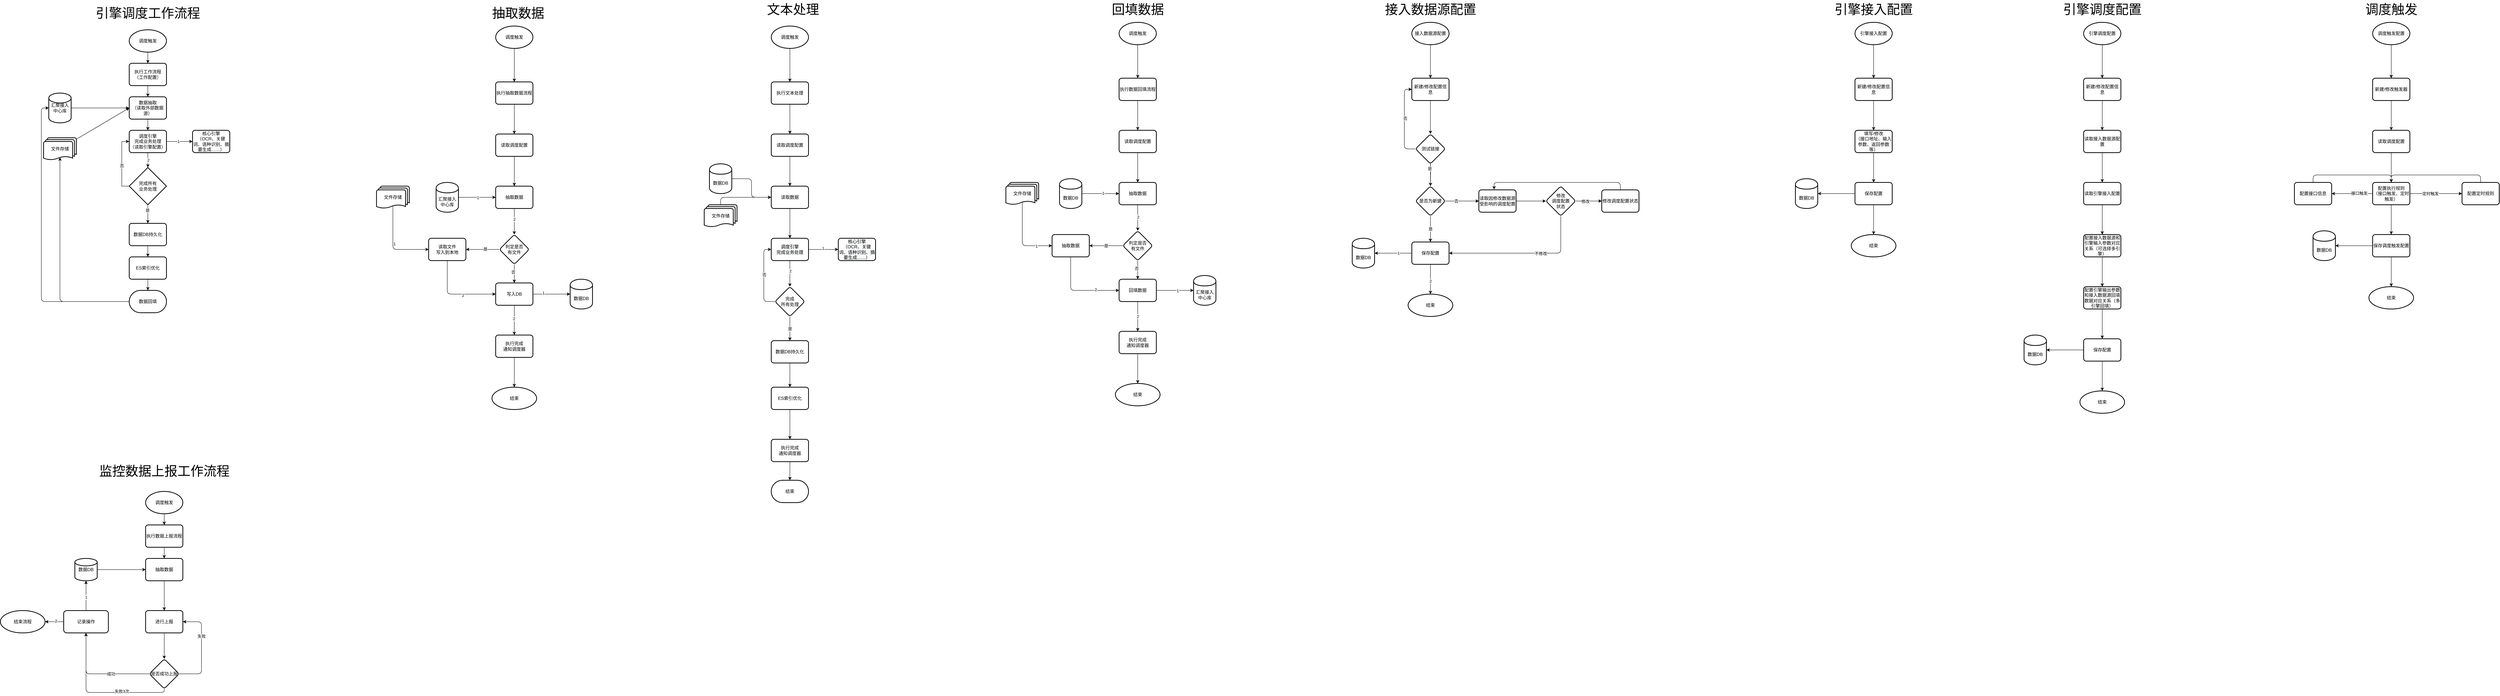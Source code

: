 <mxfile version="14.6.6" type="github">
  <diagram id="x2GGqh8nmgSfw9A8hSw9" name="Page-1">
    <mxGraphModel dx="6226" dy="4184" grid="1" gridSize="10" guides="1" tooltips="1" connect="1" arrows="1" fold="1" page="1" pageScale="1" pageWidth="827" pageHeight="1169" math="0" shadow="0">
      <root>
        <mxCell id="0" />
        <mxCell id="1" parent="0" />
        <mxCell id="qcW9sYDhVfVx4ufNbn1A-1" value="" style="edgeStyle=orthogonalEdgeStyle;rounded=0;orthogonalLoop=1;jettySize=auto;html=1;entryX=0.5;entryY=0;entryDx=0;entryDy=0;" edge="1" parent="1" source="qcW9sYDhVfVx4ufNbn1A-2" target="qcW9sYDhVfVx4ufNbn1A-11">
          <mxGeometry relative="1" as="geometry" />
        </mxCell>
        <mxCell id="qcW9sYDhVfVx4ufNbn1A-2" value="&lt;font style=&quot;vertical-align: inherit&quot;&gt;&lt;font style=&quot;vertical-align: inherit&quot;&gt;&lt;font style=&quot;vertical-align: inherit&quot;&gt;&lt;font style=&quot;vertical-align: inherit&quot;&gt;&lt;font style=&quot;vertical-align: inherit&quot;&gt;&lt;font style=&quot;vertical-align: inherit&quot;&gt;数据&lt;/font&gt;&lt;/font&gt;&lt;font style=&quot;vertical-align: inherit&quot;&gt;&lt;font style=&quot;vertical-align: inherit&quot;&gt;抽取&lt;br&gt;（读取外部数据源）&lt;br&gt;&lt;/font&gt;&lt;/font&gt;&lt;/font&gt;&lt;/font&gt;&lt;/font&gt;&lt;/font&gt;" style="rounded=1;whiteSpace=wrap;html=1;absoluteArcSize=1;arcSize=14;strokeWidth=2;" vertex="1" parent="1">
          <mxGeometry x="376" y="300" width="100" height="60" as="geometry" />
        </mxCell>
        <mxCell id="qcW9sYDhVfVx4ufNbn1A-3" style="edgeStyle=none;rounded=1;sketch=0;orthogonalLoop=1;jettySize=auto;html=1;" edge="1" parent="1" source="qcW9sYDhVfVx4ufNbn1A-4" target="qcW9sYDhVfVx4ufNbn1A-2">
          <mxGeometry relative="1" as="geometry" />
        </mxCell>
        <mxCell id="qcW9sYDhVfVx4ufNbn1A-4" value="&lt;font style=&quot;vertical-align: inherit&quot;&gt;&lt;font style=&quot;vertical-align: inherit&quot;&gt;汇聚接入中心库&lt;/font&gt;&lt;/font&gt;" style="strokeWidth=2;html=1;shape=mxgraph.flowchart.database;whiteSpace=wrap;" vertex="1" parent="1">
          <mxGeometry x="160" y="290" width="60" height="80" as="geometry" />
        </mxCell>
        <mxCell id="qcW9sYDhVfVx4ufNbn1A-5" style="edgeStyle=none;rounded=1;sketch=0;orthogonalLoop=1;jettySize=auto;html=1;entryX=0;entryY=0.5;entryDx=0;entryDy=0;" edge="1" parent="1" source="qcW9sYDhVfVx4ufNbn1A-6" target="qcW9sYDhVfVx4ufNbn1A-2">
          <mxGeometry relative="1" as="geometry" />
        </mxCell>
        <mxCell id="qcW9sYDhVfVx4ufNbn1A-6" value="&lt;font style=&quot;vertical-align: inherit&quot;&gt;&lt;font style=&quot;vertical-align: inherit&quot;&gt;文件存储&lt;/font&gt;&lt;/font&gt;" style="strokeWidth=2;html=1;shape=mxgraph.flowchart.multi-document;whiteSpace=wrap;" vertex="1" parent="1">
          <mxGeometry x="146" y="410" width="88" height="60" as="geometry" />
        </mxCell>
        <mxCell id="qcW9sYDhVfVx4ufNbn1A-7" value="" style="edgeStyle=orthogonalEdgeStyle;rounded=0;orthogonalLoop=1;jettySize=auto;html=1;" edge="1" parent="1" source="qcW9sYDhVfVx4ufNbn1A-8" target="qcW9sYDhVfVx4ufNbn1A-13">
          <mxGeometry relative="1" as="geometry" />
        </mxCell>
        <mxCell id="qcW9sYDhVfVx4ufNbn1A-8" value="&lt;span&gt;&lt;font style=&quot;vertical-align: inherit&quot;&gt;&lt;font style=&quot;vertical-align: inherit&quot;&gt;调度触发&lt;/font&gt;&lt;/font&gt;&lt;/span&gt;" style="strokeWidth=2;html=1;shape=mxgraph.flowchart.start_1;whiteSpace=wrap;" vertex="1" parent="1">
          <mxGeometry x="376" y="120" width="100" height="60" as="geometry" />
        </mxCell>
        <mxCell id="qcW9sYDhVfVx4ufNbn1A-9" value="" style="edgeStyle=orthogonalEdgeStyle;rounded=0;orthogonalLoop=1;jettySize=auto;html=1;" edge="1" parent="1" source="qcW9sYDhVfVx4ufNbn1A-11" target="qcW9sYDhVfVx4ufNbn1A-17">
          <mxGeometry relative="1" as="geometry" />
        </mxCell>
        <mxCell id="qcW9sYDhVfVx4ufNbn1A-73" value="1" style="edgeLabel;html=1;align=center;verticalAlign=middle;resizable=0;points=[];" vertex="1" connectable="0" parent="qcW9sYDhVfVx4ufNbn1A-9">
          <mxGeometry x="-0.087" relative="1" as="geometry">
            <mxPoint as="offset" />
          </mxGeometry>
        </mxCell>
        <mxCell id="qcW9sYDhVfVx4ufNbn1A-11" value="&lt;font style=&quot;vertical-align: inherit&quot;&gt;&lt;font style=&quot;vertical-align: inherit&quot;&gt;&lt;font style=&quot;vertical-align: inherit&quot;&gt;&lt;font style=&quot;vertical-align: inherit&quot;&gt;&lt;font style=&quot;vertical-align: inherit&quot;&gt;&lt;font style=&quot;vertical-align: inherit&quot;&gt;&lt;font style=&quot;vertical-align: inherit&quot;&gt;&lt;font style=&quot;vertical-align: inherit&quot;&gt;调度引擎&lt;br&gt;完成业务处理&lt;br&gt;（读取引擎配置）&lt;br&gt;&lt;/font&gt;&lt;/font&gt;&lt;/font&gt;&lt;/font&gt;&lt;/font&gt;&lt;/font&gt;&lt;/font&gt;&lt;/font&gt;" style="rounded=1;whiteSpace=wrap;html=1;absoluteArcSize=1;arcSize=14;strokeWidth=2;" vertex="1" parent="1">
          <mxGeometry x="376" y="390" width="100" height="60" as="geometry" />
        </mxCell>
        <mxCell id="qcW9sYDhVfVx4ufNbn1A-12" value="" style="edgeStyle=orthogonalEdgeStyle;rounded=0;orthogonalLoop=1;jettySize=auto;html=1;" edge="1" parent="1" source="qcW9sYDhVfVx4ufNbn1A-13" target="qcW9sYDhVfVx4ufNbn1A-2">
          <mxGeometry relative="1" as="geometry" />
        </mxCell>
        <mxCell id="qcW9sYDhVfVx4ufNbn1A-13" value="&lt;font style=&quot;vertical-align: inherit&quot;&gt;&lt;font style=&quot;vertical-align: inherit&quot;&gt;执行工作流程&lt;br&gt;（工作配置）&lt;br&gt;&lt;/font&gt;&lt;/font&gt;" style="rounded=1;whiteSpace=wrap;html=1;absoluteArcSize=1;arcSize=14;strokeWidth=2;" vertex="1" parent="1">
          <mxGeometry x="376" y="210" width="100" height="60" as="geometry" />
        </mxCell>
        <mxCell id="qcW9sYDhVfVx4ufNbn1A-16" style="edgeStyle=orthogonalEdgeStyle;rounded=0;orthogonalLoop=1;jettySize=auto;html=1;exitX=0.5;exitY=1;exitDx=0;exitDy=0;entryX=0.5;entryY=0;entryDx=0;entryDy=0;entryPerimeter=0;" edge="1" parent="1" source="qcW9sYDhVfVx4ufNbn1A-11" target="qcW9sYDhVfVx4ufNbn1A-26">
          <mxGeometry relative="1" as="geometry">
            <Array as="points" />
            <mxPoint x="426" y="500" as="targetPoint" />
          </mxGeometry>
        </mxCell>
        <mxCell id="qcW9sYDhVfVx4ufNbn1A-74" value="2" style="edgeLabel;html=1;align=center;verticalAlign=middle;resizable=0;points=[];" vertex="1" connectable="0" parent="qcW9sYDhVfVx4ufNbn1A-16">
          <mxGeometry x="-0.024" y="1" relative="1" as="geometry">
            <mxPoint as="offset" />
          </mxGeometry>
        </mxCell>
        <mxCell id="qcW9sYDhVfVx4ufNbn1A-17" value="&lt;font style=&quot;vertical-align: inherit&quot;&gt;&lt;font style=&quot;vertical-align: inherit&quot;&gt;&lt;font style=&quot;vertical-align: inherit&quot;&gt;&lt;font style=&quot;vertical-align: inherit&quot;&gt;&lt;font style=&quot;vertical-align: inherit&quot;&gt;&lt;font style=&quot;vertical-align: inherit&quot;&gt;&lt;font style=&quot;vertical-align: inherit&quot;&gt;&lt;font style=&quot;vertical-align: inherit&quot;&gt;&lt;font style=&quot;vertical-align: inherit&quot;&gt;&lt;font style=&quot;vertical-align: inherit&quot;&gt;&lt;font style=&quot;vertical-align: inherit&quot;&gt;&lt;font style=&quot;vertical-align: inherit&quot;&gt;&lt;font style=&quot;vertical-align: inherit&quot;&gt;&lt;font style=&quot;vertical-align: inherit&quot;&gt;&lt;font style=&quot;vertical-align: inherit&quot;&gt;&lt;font style=&quot;vertical-align: inherit&quot;&gt;核心引擎&lt;br&gt;（OCR、关键词、语种识别、摘要生成.......）&lt;/font&gt;&lt;/font&gt;&lt;/font&gt;&lt;/font&gt;&lt;/font&gt;&lt;/font&gt;&lt;/font&gt;&lt;/font&gt;&lt;br&gt;&lt;/font&gt;&lt;/font&gt;&lt;/font&gt;&lt;/font&gt;&lt;/font&gt;&lt;/font&gt;&lt;/font&gt;&lt;/font&gt;" style="rounded=1;whiteSpace=wrap;html=1;absoluteArcSize=1;arcSize=14;strokeWidth=2;" vertex="1" parent="1">
          <mxGeometry x="546" y="390" width="100" height="60" as="geometry" />
        </mxCell>
        <mxCell id="qcW9sYDhVfVx4ufNbn1A-22" style="edgeStyle=orthogonalEdgeStyle;rounded=0;orthogonalLoop=1;jettySize=auto;html=1;exitX=0.5;exitY=1;exitDx=0;exitDy=0;exitPerimeter=0;entryX=0.5;entryY=0;entryDx=0;entryDy=0;" edge="1" parent="1" source="qcW9sYDhVfVx4ufNbn1A-26" target="qcW9sYDhVfVx4ufNbn1A-30">
          <mxGeometry relative="1" as="geometry">
            <mxPoint x="426" y="610" as="sourcePoint" />
          </mxGeometry>
        </mxCell>
        <mxCell id="qcW9sYDhVfVx4ufNbn1A-69" value="是" style="edgeLabel;html=1;align=center;verticalAlign=middle;resizable=0;points=[];" vertex="1" connectable="0" parent="qcW9sYDhVfVx4ufNbn1A-22">
          <mxGeometry x="-0.4" y="-1" relative="1" as="geometry">
            <mxPoint as="offset" />
          </mxGeometry>
        </mxCell>
        <mxCell id="qcW9sYDhVfVx4ufNbn1A-24" style="edgeStyle=orthogonalEdgeStyle;rounded=0;orthogonalLoop=1;jettySize=auto;html=1;entryX=0;entryY=0.5;entryDx=0;entryDy=0;exitX=0;exitY=0.5;exitDx=0;exitDy=0;exitPerimeter=0;" edge="1" parent="1" source="qcW9sYDhVfVx4ufNbn1A-26" target="qcW9sYDhVfVx4ufNbn1A-11">
          <mxGeometry relative="1" as="geometry" />
        </mxCell>
        <mxCell id="qcW9sYDhVfVx4ufNbn1A-25" value="&lt;font style=&quot;vertical-align: inherit&quot;&gt;&lt;font style=&quot;vertical-align: inherit&quot;&gt;否&lt;/font&gt;&lt;/font&gt;" style="edgeLabel;html=1;align=center;verticalAlign=middle;resizable=0;points=[];" vertex="1" connectable="0" parent="qcW9sYDhVfVx4ufNbn1A-24">
          <mxGeometry x="-0.062" relative="1" as="geometry">
            <mxPoint as="offset" />
          </mxGeometry>
        </mxCell>
        <mxCell id="qcW9sYDhVfVx4ufNbn1A-26" value="&lt;font style=&quot;vertical-align: inherit&quot;&gt;&lt;font style=&quot;vertical-align: inherit&quot;&gt;&lt;font style=&quot;vertical-align: inherit&quot;&gt;&lt;font style=&quot;vertical-align: inherit&quot;&gt;&lt;font style=&quot;vertical-align: inherit&quot;&gt;&lt;font style=&quot;vertical-align: inherit&quot;&gt;&lt;font style=&quot;vertical-align: inherit&quot;&gt;&lt;font style=&quot;vertical-align: inherit&quot;&gt;&lt;font style=&quot;vertical-align: inherit&quot;&gt;&lt;font style=&quot;vertical-align: inherit&quot;&gt;完成所有&lt;br&gt;业务&lt;/font&gt;&lt;/font&gt;&lt;font style=&quot;vertical-align: inherit&quot;&gt;&lt;font style=&quot;vertical-align: inherit&quot;&gt;处理&lt;/font&gt;&lt;/font&gt;&lt;/font&gt;&lt;/font&gt;&lt;/font&gt;&lt;/font&gt;&lt;/font&gt;&lt;/font&gt;&lt;/font&gt;&lt;/font&gt;" style="strokeWidth=2;html=1;shape=mxgraph.flowchart.decision;whiteSpace=wrap;" vertex="1" parent="1">
          <mxGeometry x="376" y="490" width="100" height="100" as="geometry" />
        </mxCell>
        <mxCell id="qcW9sYDhVfVx4ufNbn1A-27" style="edgeStyle=orthogonalEdgeStyle;rounded=1;sketch=0;orthogonalLoop=1;jettySize=auto;html=1;entryX=0.5;entryY=0.88;entryDx=0;entryDy=0;entryPerimeter=0;" edge="1" parent="1" source="qcW9sYDhVfVx4ufNbn1A-29" target="qcW9sYDhVfVx4ufNbn1A-6">
          <mxGeometry relative="1" as="geometry" />
        </mxCell>
        <mxCell id="qcW9sYDhVfVx4ufNbn1A-28" style="edgeStyle=orthogonalEdgeStyle;rounded=1;sketch=0;orthogonalLoop=1;jettySize=auto;html=1;entryX=0;entryY=0.5;entryDx=0;entryDy=0;entryPerimeter=0;" edge="1" parent="1" source="qcW9sYDhVfVx4ufNbn1A-29" target="qcW9sYDhVfVx4ufNbn1A-4">
          <mxGeometry relative="1" as="geometry" />
        </mxCell>
        <mxCell id="qcW9sYDhVfVx4ufNbn1A-29" value="&lt;font style=&quot;vertical-align: inherit&quot;&gt;&lt;font style=&quot;vertical-align: inherit&quot;&gt;数据回填&lt;/font&gt;&lt;/font&gt;" style="strokeWidth=2;html=1;shape=mxgraph.flowchart.terminator;whiteSpace=wrap;" vertex="1" parent="1">
          <mxGeometry x="376" y="820" width="100" height="60" as="geometry" />
        </mxCell>
        <mxCell id="qcW9sYDhVfVx4ufNbn1A-67" value="" style="edgeStyle=orthogonalEdgeStyle;curved=0;rounded=1;sketch=0;orthogonalLoop=1;jettySize=auto;html=1;" edge="1" parent="1" source="qcW9sYDhVfVx4ufNbn1A-30" target="qcW9sYDhVfVx4ufNbn1A-31">
          <mxGeometry relative="1" as="geometry" />
        </mxCell>
        <mxCell id="qcW9sYDhVfVx4ufNbn1A-30" value="&lt;font style=&quot;vertical-align: inherit&quot;&gt;&lt;font style=&quot;vertical-align: inherit&quot;&gt;&lt;font style=&quot;vertical-align: inherit&quot;&gt;&lt;font style=&quot;vertical-align: inherit&quot;&gt;数据DB持久化&lt;/font&gt;&lt;/font&gt;&lt;/font&gt;&lt;/font&gt;" style="rounded=1;whiteSpace=wrap;html=1;absoluteArcSize=1;arcSize=14;strokeWidth=2;" vertex="1" parent="1">
          <mxGeometry x="376" y="640" width="100" height="60" as="geometry" />
        </mxCell>
        <mxCell id="qcW9sYDhVfVx4ufNbn1A-68" style="edgeStyle=orthogonalEdgeStyle;curved=0;rounded=1;sketch=0;orthogonalLoop=1;jettySize=auto;html=1;entryX=0.5;entryY=0;entryDx=0;entryDy=0;entryPerimeter=0;exitX=0.5;exitY=1;exitDx=0;exitDy=0;" edge="1" parent="1" source="qcW9sYDhVfVx4ufNbn1A-31" target="qcW9sYDhVfVx4ufNbn1A-29">
          <mxGeometry relative="1" as="geometry" />
        </mxCell>
        <mxCell id="qcW9sYDhVfVx4ufNbn1A-31" value="&lt;font style=&quot;vertical-align: inherit&quot;&gt;&lt;font style=&quot;vertical-align: inherit&quot;&gt;ES索引优化&lt;/font&gt;&lt;/font&gt;" style="rounded=1;whiteSpace=wrap;html=1;absoluteArcSize=1;arcSize=14;strokeWidth=2;" vertex="1" parent="1">
          <mxGeometry x="376" y="730" width="100" height="60" as="geometry" />
        </mxCell>
        <mxCell id="qcW9sYDhVfVx4ufNbn1A-39" value="" style="edgeStyle=orthogonalEdgeStyle;curved=0;rounded=1;sketch=0;orthogonalLoop=1;jettySize=auto;html=1;" edge="1" parent="1" source="qcW9sYDhVfVx4ufNbn1A-34" target="qcW9sYDhVfVx4ufNbn1A-36">
          <mxGeometry relative="1" as="geometry" />
        </mxCell>
        <mxCell id="qcW9sYDhVfVx4ufNbn1A-34" value="调度触发" style="strokeWidth=2;html=1;shape=mxgraph.flowchart.start_1;whiteSpace=wrap;" vertex="1" parent="1">
          <mxGeometry x="420" y="1360" width="100" height="60" as="geometry" />
        </mxCell>
        <mxCell id="qcW9sYDhVfVx4ufNbn1A-40" value="" style="edgeStyle=orthogonalEdgeStyle;curved=0;rounded=1;sketch=0;orthogonalLoop=1;jettySize=auto;html=1;" edge="1" parent="1" source="qcW9sYDhVfVx4ufNbn1A-36" target="qcW9sYDhVfVx4ufNbn1A-38">
          <mxGeometry relative="1" as="geometry" />
        </mxCell>
        <mxCell id="qcW9sYDhVfVx4ufNbn1A-36" value="执行数据上报流程" style="rounded=1;whiteSpace=wrap;html=1;absoluteArcSize=1;arcSize=14;strokeWidth=2;" vertex="1" parent="1">
          <mxGeometry x="420" y="1450" width="100" height="60" as="geometry" />
        </mxCell>
        <mxCell id="qcW9sYDhVfVx4ufNbn1A-59" style="edgeStyle=orthogonalEdgeStyle;curved=0;rounded=1;sketch=0;orthogonalLoop=1;jettySize=auto;html=1;" edge="1" parent="1" source="qcW9sYDhVfVx4ufNbn1A-37" target="qcW9sYDhVfVx4ufNbn1A-38">
          <mxGeometry relative="1" as="geometry" />
        </mxCell>
        <mxCell id="qcW9sYDhVfVx4ufNbn1A-37" value="数据DB" style="strokeWidth=2;html=1;shape=mxgraph.flowchart.database;whiteSpace=wrap;" vertex="1" parent="1">
          <mxGeometry x="230" y="1540" width="60" height="60" as="geometry" />
        </mxCell>
        <mxCell id="qcW9sYDhVfVx4ufNbn1A-43" value="" style="edgeStyle=orthogonalEdgeStyle;curved=0;rounded=1;sketch=0;orthogonalLoop=1;jettySize=auto;html=1;" edge="1" parent="1" source="qcW9sYDhVfVx4ufNbn1A-38" target="qcW9sYDhVfVx4ufNbn1A-42">
          <mxGeometry relative="1" as="geometry" />
        </mxCell>
        <mxCell id="qcW9sYDhVfVx4ufNbn1A-38" value="抽取数据" style="rounded=1;whiteSpace=wrap;html=1;absoluteArcSize=1;arcSize=14;strokeWidth=2;" vertex="1" parent="1">
          <mxGeometry x="420" y="1540" width="100" height="60" as="geometry" />
        </mxCell>
        <mxCell id="qcW9sYDhVfVx4ufNbn1A-45" value="" style="edgeStyle=orthogonalEdgeStyle;curved=0;rounded=1;sketch=0;orthogonalLoop=1;jettySize=auto;html=1;" edge="1" parent="1" source="qcW9sYDhVfVx4ufNbn1A-42" target="qcW9sYDhVfVx4ufNbn1A-44">
          <mxGeometry relative="1" as="geometry" />
        </mxCell>
        <mxCell id="qcW9sYDhVfVx4ufNbn1A-42" value="进行上报" style="rounded=1;whiteSpace=wrap;html=1;absoluteArcSize=1;arcSize=14;strokeWidth=2;" vertex="1" parent="1">
          <mxGeometry x="420" y="1680" width="100" height="60" as="geometry" />
        </mxCell>
        <mxCell id="qcW9sYDhVfVx4ufNbn1A-47" value="" style="edgeStyle=orthogonalEdgeStyle;curved=0;rounded=1;sketch=0;orthogonalLoop=1;jettySize=auto;html=1;entryX=0.5;entryY=1;entryDx=0;entryDy=0;" edge="1" parent="1" source="qcW9sYDhVfVx4ufNbn1A-44" target="qcW9sYDhVfVx4ufNbn1A-51">
          <mxGeometry relative="1" as="geometry">
            <mxPoint x="470" y="1980" as="targetPoint" />
          </mxGeometry>
        </mxCell>
        <mxCell id="qcW9sYDhVfVx4ufNbn1A-50" value="成功" style="edgeLabel;html=1;align=center;verticalAlign=middle;resizable=0;points=[];" vertex="1" connectable="0" parent="qcW9sYDhVfVx4ufNbn1A-47">
          <mxGeometry x="-0.259" relative="1" as="geometry">
            <mxPoint as="offset" />
          </mxGeometry>
        </mxCell>
        <mxCell id="qcW9sYDhVfVx4ufNbn1A-48" style="edgeStyle=orthogonalEdgeStyle;curved=0;rounded=1;sketch=0;orthogonalLoop=1;jettySize=auto;html=1;exitX=1;exitY=0.5;exitDx=0;exitDy=0;" edge="1" parent="1" source="qcW9sYDhVfVx4ufNbn1A-44">
          <mxGeometry relative="1" as="geometry">
            <mxPoint x="520" y="1710" as="targetPoint" />
            <Array as="points">
              <mxPoint x="570" y="1850" />
              <mxPoint x="570" y="1710" />
            </Array>
          </mxGeometry>
        </mxCell>
        <mxCell id="qcW9sYDhVfVx4ufNbn1A-49" value="失败" style="edgeLabel;html=1;align=center;verticalAlign=middle;resizable=0;points=[];" vertex="1" connectable="0" parent="qcW9sYDhVfVx4ufNbn1A-48">
          <mxGeometry x="0.289" relative="1" as="geometry">
            <mxPoint as="offset" />
          </mxGeometry>
        </mxCell>
        <mxCell id="qcW9sYDhVfVx4ufNbn1A-62" style="edgeStyle=orthogonalEdgeStyle;curved=0;rounded=1;sketch=0;orthogonalLoop=1;jettySize=auto;html=1;entryX=0.5;entryY=1;entryDx=0;entryDy=0;" edge="1" parent="1" source="qcW9sYDhVfVx4ufNbn1A-44" target="qcW9sYDhVfVx4ufNbn1A-51">
          <mxGeometry relative="1" as="geometry">
            <mxPoint x="260" y="1750" as="targetPoint" />
            <Array as="points">
              <mxPoint x="470" y="1900" />
              <mxPoint x="260" y="1900" />
            </Array>
          </mxGeometry>
        </mxCell>
        <mxCell id="qcW9sYDhVfVx4ufNbn1A-64" value="失败3次" style="edgeLabel;html=1;align=center;verticalAlign=middle;resizable=0;points=[];" vertex="1" connectable="0" parent="qcW9sYDhVfVx4ufNbn1A-62">
          <mxGeometry x="-0.346" y="-3" relative="1" as="geometry">
            <mxPoint as="offset" />
          </mxGeometry>
        </mxCell>
        <mxCell id="qcW9sYDhVfVx4ufNbn1A-44" value="是否成功上报" style="rhombus;whiteSpace=wrap;html=1;rounded=1;strokeWidth=2;arcSize=14;" vertex="1" parent="1">
          <mxGeometry x="430" y="1810" width="80" height="80" as="geometry" />
        </mxCell>
        <mxCell id="qcW9sYDhVfVx4ufNbn1A-54" value="" style="edgeStyle=orthogonalEdgeStyle;curved=0;rounded=1;sketch=0;orthogonalLoop=1;jettySize=auto;html=1;" edge="1" parent="1" source="qcW9sYDhVfVx4ufNbn1A-51" target="qcW9sYDhVfVx4ufNbn1A-53">
          <mxGeometry relative="1" as="geometry" />
        </mxCell>
        <mxCell id="qcW9sYDhVfVx4ufNbn1A-76" value="2" style="edgeLabel;html=1;align=center;verticalAlign=middle;resizable=0;points=[];" vertex="1" connectable="0" parent="qcW9sYDhVfVx4ufNbn1A-54">
          <mxGeometry x="-0.156" y="-2" relative="1" as="geometry">
            <mxPoint as="offset" />
          </mxGeometry>
        </mxCell>
        <mxCell id="qcW9sYDhVfVx4ufNbn1A-58" style="edgeStyle=orthogonalEdgeStyle;curved=0;rounded=1;sketch=0;orthogonalLoop=1;jettySize=auto;html=1;" edge="1" parent="1" source="qcW9sYDhVfVx4ufNbn1A-51" target="qcW9sYDhVfVx4ufNbn1A-37">
          <mxGeometry relative="1" as="geometry" />
        </mxCell>
        <mxCell id="qcW9sYDhVfVx4ufNbn1A-75" value="1" style="edgeLabel;html=1;align=center;verticalAlign=middle;resizable=0;points=[];" vertex="1" connectable="0" parent="qcW9sYDhVfVx4ufNbn1A-58">
          <mxGeometry x="-0.083" relative="1" as="geometry">
            <mxPoint as="offset" />
          </mxGeometry>
        </mxCell>
        <mxCell id="qcW9sYDhVfVx4ufNbn1A-51" value="记录操作" style="whiteSpace=wrap;html=1;rounded=1;strokeWidth=2;arcSize=14;" vertex="1" parent="1">
          <mxGeometry x="200" y="1680" width="120" height="60" as="geometry" />
        </mxCell>
        <mxCell id="qcW9sYDhVfVx4ufNbn1A-53" value="结束流程" style="ellipse;whiteSpace=wrap;html=1;rounded=1;strokeWidth=2;arcSize=14;" vertex="1" parent="1">
          <mxGeometry x="30" y="1680" width="120" height="60" as="geometry" />
        </mxCell>
        <mxCell id="qcW9sYDhVfVx4ufNbn1A-65" value="监控数据上报工作流程" style="text;html=1;align=center;verticalAlign=middle;resizable=0;points=[];autosize=1;strokeColor=none;fontSize=35;" vertex="1" parent="1">
          <mxGeometry x="285" y="1280" width="370" height="50" as="geometry" />
        </mxCell>
        <mxCell id="qcW9sYDhVfVx4ufNbn1A-66" value="引擎调度工作流程" style="text;html=1;align=center;verticalAlign=middle;resizable=0;points=[];autosize=1;strokeColor=none;fontSize=35;" vertex="1" parent="1">
          <mxGeometry x="276" y="50" width="300" height="50" as="geometry" />
        </mxCell>
        <mxCell id="qcW9sYDhVfVx4ufNbn1A-81" value="" style="edgeStyle=orthogonalEdgeStyle;curved=0;rounded=1;sketch=0;orthogonalLoop=1;jettySize=auto;html=1;" edge="1" parent="1" source="qcW9sYDhVfVx4ufNbn1A-77" target="qcW9sYDhVfVx4ufNbn1A-80">
          <mxGeometry relative="1" as="geometry" />
        </mxCell>
        <mxCell id="qcW9sYDhVfVx4ufNbn1A-77" value="调度触发" style="strokeWidth=2;html=1;shape=mxgraph.flowchart.start_1;whiteSpace=wrap;" vertex="1" parent="1">
          <mxGeometry x="1360" y="110" width="100" height="60" as="geometry" />
        </mxCell>
        <mxCell id="qcW9sYDhVfVx4ufNbn1A-83" value="" style="edgeStyle=orthogonalEdgeStyle;curved=0;rounded=1;sketch=0;orthogonalLoop=1;jettySize=auto;html=1;" edge="1" parent="1" source="qcW9sYDhVfVx4ufNbn1A-80" target="qcW9sYDhVfVx4ufNbn1A-82">
          <mxGeometry relative="1" as="geometry" />
        </mxCell>
        <mxCell id="qcW9sYDhVfVx4ufNbn1A-80" value="&lt;font style=&quot;vertical-align: inherit&quot;&gt;&lt;font style=&quot;vertical-align: inherit&quot;&gt;执行抽取数据流程&lt;br&gt;&lt;/font&gt;&lt;/font&gt;" style="rounded=1;whiteSpace=wrap;html=1;absoluteArcSize=1;arcSize=14;strokeWidth=2;" vertex="1" parent="1">
          <mxGeometry x="1360" y="260" width="100" height="60" as="geometry" />
        </mxCell>
        <mxCell id="qcW9sYDhVfVx4ufNbn1A-85" value="" style="edgeStyle=orthogonalEdgeStyle;curved=0;rounded=1;sketch=0;orthogonalLoop=1;jettySize=auto;html=1;" edge="1" parent="1" source="qcW9sYDhVfVx4ufNbn1A-82" target="qcW9sYDhVfVx4ufNbn1A-84">
          <mxGeometry relative="1" as="geometry" />
        </mxCell>
        <mxCell id="qcW9sYDhVfVx4ufNbn1A-82" value="&lt;font style=&quot;vertical-align: inherit&quot;&gt;&lt;font style=&quot;vertical-align: inherit&quot;&gt;读取调度配置&lt;br&gt;&lt;/font&gt;&lt;/font&gt;" style="rounded=1;whiteSpace=wrap;html=1;absoluteArcSize=1;arcSize=14;strokeWidth=2;" vertex="1" parent="1">
          <mxGeometry x="1360" y="400" width="100" height="60" as="geometry" />
        </mxCell>
        <mxCell id="qcW9sYDhVfVx4ufNbn1A-91" value="" style="edgeStyle=orthogonalEdgeStyle;curved=0;rounded=1;sketch=0;orthogonalLoop=1;jettySize=auto;html=1;" edge="1" parent="1" source="qcW9sYDhVfVx4ufNbn1A-84" target="qcW9sYDhVfVx4ufNbn1A-90">
          <mxGeometry relative="1" as="geometry" />
        </mxCell>
        <mxCell id="qcW9sYDhVfVx4ufNbn1A-178" value="2" style="edgeLabel;html=1;align=center;verticalAlign=middle;resizable=0;points=[];" vertex="1" connectable="0" parent="qcW9sYDhVfVx4ufNbn1A-91">
          <mxGeometry x="-0.185" relative="1" as="geometry">
            <mxPoint as="offset" />
          </mxGeometry>
        </mxCell>
        <mxCell id="qcW9sYDhVfVx4ufNbn1A-84" value="&lt;font style=&quot;vertical-align: inherit&quot;&gt;&lt;font style=&quot;vertical-align: inherit&quot;&gt;抽取数据&lt;br&gt;&lt;/font&gt;&lt;/font&gt;" style="rounded=1;whiteSpace=wrap;html=1;absoluteArcSize=1;arcSize=14;strokeWidth=2;" vertex="1" parent="1">
          <mxGeometry x="1360" y="540" width="100" height="60" as="geometry" />
        </mxCell>
        <mxCell id="qcW9sYDhVfVx4ufNbn1A-167" value="" style="edgeStyle=orthogonalEdgeStyle;curved=0;rounded=1;sketch=0;orthogonalLoop=1;jettySize=auto;html=1;" edge="1" parent="1" source="qcW9sYDhVfVx4ufNbn1A-88" target="qcW9sYDhVfVx4ufNbn1A-84">
          <mxGeometry relative="1" as="geometry" />
        </mxCell>
        <mxCell id="qcW9sYDhVfVx4ufNbn1A-177" value="1" style="edgeLabel;html=1;align=center;verticalAlign=middle;resizable=0;points=[];" vertex="1" connectable="0" parent="qcW9sYDhVfVx4ufNbn1A-167">
          <mxGeometry x="0.041" y="-1" relative="1" as="geometry">
            <mxPoint as="offset" />
          </mxGeometry>
        </mxCell>
        <mxCell id="qcW9sYDhVfVx4ufNbn1A-88" value="汇聚接入中心库" style="shape=cylinder;whiteSpace=wrap;html=1;boundedLbl=1;backgroundOutline=1;rounded=1;strokeWidth=2;arcSize=14;" vertex="1" parent="1">
          <mxGeometry x="1200" y="530" width="60" height="80" as="geometry" />
        </mxCell>
        <mxCell id="qcW9sYDhVfVx4ufNbn1A-101" value="" style="edgeStyle=orthogonalEdgeStyle;curved=0;rounded=1;sketch=0;orthogonalLoop=1;jettySize=auto;html=1;" edge="1" parent="1" source="qcW9sYDhVfVx4ufNbn1A-90" target="qcW9sYDhVfVx4ufNbn1A-100">
          <mxGeometry relative="1" as="geometry" />
        </mxCell>
        <mxCell id="qcW9sYDhVfVx4ufNbn1A-102" value="否" style="edgeLabel;html=1;align=center;verticalAlign=middle;resizable=0;points=[];" vertex="1" connectable="0" parent="qcW9sYDhVfVx4ufNbn1A-101">
          <mxGeometry x="-0.165" y="-3" relative="1" as="geometry">
            <mxPoint as="offset" />
          </mxGeometry>
        </mxCell>
        <mxCell id="qcW9sYDhVfVx4ufNbn1A-170" value="" style="edgeStyle=orthogonalEdgeStyle;curved=0;rounded=1;sketch=0;orthogonalLoop=1;jettySize=auto;html=1;" edge="1" parent="1" source="qcW9sYDhVfVx4ufNbn1A-90" target="qcW9sYDhVfVx4ufNbn1A-169">
          <mxGeometry relative="1" as="geometry" />
        </mxCell>
        <mxCell id="qcW9sYDhVfVx4ufNbn1A-174" value="是" style="edgeLabel;html=1;align=center;verticalAlign=middle;resizable=0;points=[];" vertex="1" connectable="0" parent="qcW9sYDhVfVx4ufNbn1A-170">
          <mxGeometry x="-0.157" y="-1" relative="1" as="geometry">
            <mxPoint as="offset" />
          </mxGeometry>
        </mxCell>
        <mxCell id="qcW9sYDhVfVx4ufNbn1A-90" value="判定是否&lt;br&gt;有文件" style="rhombus;whiteSpace=wrap;html=1;rounded=1;strokeWidth=2;arcSize=14;" vertex="1" parent="1">
          <mxGeometry x="1370" y="670" width="80" height="80" as="geometry" />
        </mxCell>
        <mxCell id="qcW9sYDhVfVx4ufNbn1A-175" style="edgeStyle=orthogonalEdgeStyle;curved=0;rounded=1;sketch=0;orthogonalLoop=1;jettySize=auto;html=1;entryX=0;entryY=0.5;entryDx=0;entryDy=0;exitX=0.5;exitY=0.88;exitDx=0;exitDy=0;exitPerimeter=0;" edge="1" parent="1" source="qcW9sYDhVfVx4ufNbn1A-95" target="qcW9sYDhVfVx4ufNbn1A-169">
          <mxGeometry relative="1" as="geometry">
            <Array as="points">
              <mxPoint x="1084" y="710" />
            </Array>
          </mxGeometry>
        </mxCell>
        <mxCell id="qcW9sYDhVfVx4ufNbn1A-179" value="1" style="edgeLabel;html=1;align=center;verticalAlign=middle;resizable=0;points=[];" vertex="1" connectable="0" parent="qcW9sYDhVfVx4ufNbn1A-175">
          <mxGeometry x="-0.047" y="4" relative="1" as="geometry">
            <mxPoint as="offset" />
          </mxGeometry>
        </mxCell>
        <mxCell id="qcW9sYDhVfVx4ufNbn1A-95" value="&lt;font style=&quot;vertical-align: inherit&quot;&gt;&lt;font style=&quot;vertical-align: inherit&quot;&gt;文件存储&lt;/font&gt;&lt;/font&gt;" style="strokeWidth=2;html=1;shape=mxgraph.flowchart.multi-document;whiteSpace=wrap;" vertex="1" parent="1">
          <mxGeometry x="1040" y="540" width="88" height="60" as="geometry" />
        </mxCell>
        <mxCell id="qcW9sYDhVfVx4ufNbn1A-104" value="" style="edgeStyle=orthogonalEdgeStyle;curved=0;rounded=1;sketch=0;orthogonalLoop=1;jettySize=auto;html=1;" edge="1" parent="1" source="qcW9sYDhVfVx4ufNbn1A-100" target="qcW9sYDhVfVx4ufNbn1A-103">
          <mxGeometry relative="1" as="geometry" />
        </mxCell>
        <mxCell id="qcW9sYDhVfVx4ufNbn1A-181" value="1" style="edgeLabel;html=1;align=center;verticalAlign=middle;resizable=0;points=[];" vertex="1" connectable="0" parent="qcW9sYDhVfVx4ufNbn1A-104">
          <mxGeometry x="-0.453" y="3" relative="1" as="geometry">
            <mxPoint as="offset" />
          </mxGeometry>
        </mxCell>
        <mxCell id="qcW9sYDhVfVx4ufNbn1A-106" value="" style="edgeStyle=orthogonalEdgeStyle;curved=0;rounded=1;sketch=0;orthogonalLoop=1;jettySize=auto;html=1;" edge="1" parent="1" source="qcW9sYDhVfVx4ufNbn1A-100" target="qcW9sYDhVfVx4ufNbn1A-105">
          <mxGeometry relative="1" as="geometry" />
        </mxCell>
        <mxCell id="qcW9sYDhVfVx4ufNbn1A-182" value="2" style="edgeLabel;html=1;align=center;verticalAlign=middle;resizable=0;points=[];" vertex="1" connectable="0" parent="qcW9sYDhVfVx4ufNbn1A-106">
          <mxGeometry x="-0.11" y="-1" relative="1" as="geometry">
            <mxPoint as="offset" />
          </mxGeometry>
        </mxCell>
        <mxCell id="qcW9sYDhVfVx4ufNbn1A-100" value="&lt;font style=&quot;vertical-align: inherit&quot;&gt;&lt;font style=&quot;vertical-align: inherit&quot;&gt;写入DB&lt;br&gt;&lt;/font&gt;&lt;/font&gt;" style="rounded=1;whiteSpace=wrap;html=1;absoluteArcSize=1;arcSize=14;strokeWidth=2;" vertex="1" parent="1">
          <mxGeometry x="1360" y="800" width="100" height="60" as="geometry" />
        </mxCell>
        <mxCell id="qcW9sYDhVfVx4ufNbn1A-103" value="数据DB" style="shape=cylinder;whiteSpace=wrap;html=1;boundedLbl=1;backgroundOutline=1;rounded=1;strokeWidth=2;arcSize=14;" vertex="1" parent="1">
          <mxGeometry x="1560" y="790" width="60" height="80" as="geometry" />
        </mxCell>
        <mxCell id="qcW9sYDhVfVx4ufNbn1A-109" value="" style="edgeStyle=orthogonalEdgeStyle;curved=0;rounded=1;sketch=0;orthogonalLoop=1;jettySize=auto;html=1;" edge="1" parent="1" source="qcW9sYDhVfVx4ufNbn1A-105" target="qcW9sYDhVfVx4ufNbn1A-108">
          <mxGeometry relative="1" as="geometry" />
        </mxCell>
        <mxCell id="qcW9sYDhVfVx4ufNbn1A-105" value="&lt;font style=&quot;vertical-align: inherit&quot;&gt;&lt;font style=&quot;vertical-align: inherit&quot;&gt;执行完成&lt;br&gt;通知调度器&lt;br&gt;&lt;/font&gt;&lt;/font&gt;" style="rounded=1;whiteSpace=wrap;html=1;absoluteArcSize=1;arcSize=14;strokeWidth=2;" vertex="1" parent="1">
          <mxGeometry x="1360" y="940" width="100" height="60" as="geometry" />
        </mxCell>
        <mxCell id="qcW9sYDhVfVx4ufNbn1A-108" value="结束" style="ellipse;whiteSpace=wrap;html=1;rounded=1;strokeWidth=2;arcSize=14;" vertex="1" parent="1">
          <mxGeometry x="1350" y="1080" width="120" height="60" as="geometry" />
        </mxCell>
        <mxCell id="qcW9sYDhVfVx4ufNbn1A-112" value="" style="edgeStyle=orthogonalEdgeStyle;curved=0;rounded=1;sketch=0;orthogonalLoop=1;jettySize=auto;html=1;" edge="1" parent="1" source="qcW9sYDhVfVx4ufNbn1A-110" target="qcW9sYDhVfVx4ufNbn1A-111">
          <mxGeometry relative="1" as="geometry" />
        </mxCell>
        <mxCell id="qcW9sYDhVfVx4ufNbn1A-110" value="调度触发" style="strokeWidth=2;html=1;shape=mxgraph.flowchart.start_1;whiteSpace=wrap;" vertex="1" parent="1">
          <mxGeometry x="2100" y="110" width="100" height="60" as="geometry" />
        </mxCell>
        <mxCell id="qcW9sYDhVfVx4ufNbn1A-114" value="" style="edgeStyle=orthogonalEdgeStyle;curved=0;rounded=1;sketch=0;orthogonalLoop=1;jettySize=auto;html=1;" edge="1" parent="1" source="qcW9sYDhVfVx4ufNbn1A-111" target="qcW9sYDhVfVx4ufNbn1A-113">
          <mxGeometry relative="1" as="geometry" />
        </mxCell>
        <mxCell id="qcW9sYDhVfVx4ufNbn1A-111" value="&lt;font style=&quot;vertical-align: inherit&quot;&gt;&lt;font style=&quot;vertical-align: inherit&quot;&gt;执行文本处理&lt;br&gt;&lt;/font&gt;&lt;/font&gt;" style="rounded=1;whiteSpace=wrap;html=1;absoluteArcSize=1;arcSize=14;strokeWidth=2;" vertex="1" parent="1">
          <mxGeometry x="2100" y="260" width="100" height="60" as="geometry" />
        </mxCell>
        <mxCell id="qcW9sYDhVfVx4ufNbn1A-116" value="" style="edgeStyle=orthogonalEdgeStyle;curved=0;rounded=1;sketch=0;orthogonalLoop=1;jettySize=auto;html=1;" edge="1" parent="1" source="qcW9sYDhVfVx4ufNbn1A-113" target="qcW9sYDhVfVx4ufNbn1A-115">
          <mxGeometry relative="1" as="geometry" />
        </mxCell>
        <mxCell id="qcW9sYDhVfVx4ufNbn1A-113" value="读取调度配置" style="rounded=1;whiteSpace=wrap;html=1;absoluteArcSize=1;arcSize=14;strokeWidth=2;" vertex="1" parent="1">
          <mxGeometry x="2100" y="400" width="100" height="60" as="geometry" />
        </mxCell>
        <mxCell id="qcW9sYDhVfVx4ufNbn1A-120" value="" style="edgeStyle=orthogonalEdgeStyle;curved=0;rounded=1;sketch=0;orthogonalLoop=1;jettySize=auto;html=1;" edge="1" parent="1" source="qcW9sYDhVfVx4ufNbn1A-115" target="qcW9sYDhVfVx4ufNbn1A-119">
          <mxGeometry relative="1" as="geometry" />
        </mxCell>
        <mxCell id="qcW9sYDhVfVx4ufNbn1A-115" value="读取数据" style="rounded=1;whiteSpace=wrap;html=1;absoluteArcSize=1;arcSize=14;strokeWidth=2;" vertex="1" parent="1">
          <mxGeometry x="2100" y="540" width="100" height="60" as="geometry" />
        </mxCell>
        <mxCell id="qcW9sYDhVfVx4ufNbn1A-128" style="edgeStyle=orthogonalEdgeStyle;curved=0;rounded=1;sketch=0;orthogonalLoop=1;jettySize=auto;html=1;entryX=0;entryY=0.5;entryDx=0;entryDy=0;" edge="1" parent="1" source="qcW9sYDhVfVx4ufNbn1A-117" target="qcW9sYDhVfVx4ufNbn1A-115">
          <mxGeometry relative="1" as="geometry" />
        </mxCell>
        <mxCell id="qcW9sYDhVfVx4ufNbn1A-117" value="数据DB" style="shape=cylinder;whiteSpace=wrap;html=1;boundedLbl=1;backgroundOutline=1;rounded=1;strokeWidth=2;arcSize=14;" vertex="1" parent="1">
          <mxGeometry x="1934" y="480" width="60" height="80" as="geometry" />
        </mxCell>
        <mxCell id="qcW9sYDhVfVx4ufNbn1A-122" value="" style="edgeStyle=orthogonalEdgeStyle;curved=0;rounded=1;sketch=0;orthogonalLoop=1;jettySize=auto;html=1;" edge="1" parent="1" source="qcW9sYDhVfVx4ufNbn1A-119" target="qcW9sYDhVfVx4ufNbn1A-121">
          <mxGeometry relative="1" as="geometry" />
        </mxCell>
        <mxCell id="qcW9sYDhVfVx4ufNbn1A-123" value="1" style="edgeLabel;html=1;align=center;verticalAlign=middle;resizable=0;points=[];" vertex="1" connectable="0" parent="qcW9sYDhVfVx4ufNbn1A-122">
          <mxGeometry x="-0.025" y="3" relative="1" as="geometry">
            <mxPoint as="offset" />
          </mxGeometry>
        </mxCell>
        <mxCell id="qcW9sYDhVfVx4ufNbn1A-125" value="" style="edgeStyle=orthogonalEdgeStyle;curved=0;rounded=1;sketch=0;orthogonalLoop=1;jettySize=auto;html=1;" edge="1" parent="1" source="qcW9sYDhVfVx4ufNbn1A-119" target="qcW9sYDhVfVx4ufNbn1A-124">
          <mxGeometry relative="1" as="geometry" />
        </mxCell>
        <mxCell id="qcW9sYDhVfVx4ufNbn1A-130" value="2" style="edgeLabel;html=1;align=center;verticalAlign=middle;resizable=0;points=[];" vertex="1" connectable="0" parent="qcW9sYDhVfVx4ufNbn1A-125">
          <mxGeometry x="-0.2" y="1" relative="1" as="geometry">
            <mxPoint as="offset" />
          </mxGeometry>
        </mxCell>
        <mxCell id="qcW9sYDhVfVx4ufNbn1A-119" value="&lt;span style=&quot;color: rgb(0 , 0 , 0) ; font-family: &amp;#34;helvetica&amp;#34; ; font-size: 12px ; font-style: normal ; font-weight: 400 ; letter-spacing: normal ; text-align: center ; text-indent: 0px ; text-transform: none ; word-spacing: 0px ; background-color: rgb(248 , 249 , 250) ; display: inline ; float: none&quot;&gt;调度引擎&lt;/span&gt;&lt;br style=&quot;color: rgb(0 , 0 , 0) ; font-family: &amp;#34;helvetica&amp;#34; ; font-size: 12px ; font-style: normal ; font-weight: 400 ; letter-spacing: normal ; text-align: center ; text-indent: 0px ; text-transform: none ; word-spacing: 0px ; background-color: rgb(248 , 249 , 250)&quot;&gt;&lt;span style=&quot;color: rgb(0 , 0 , 0) ; font-family: &amp;#34;helvetica&amp;#34; ; font-size: 12px ; font-style: normal ; font-weight: 400 ; letter-spacing: normal ; text-align: center ; text-indent: 0px ; text-transform: none ; word-spacing: 0px ; background-color: rgb(248 , 249 , 250) ; display: inline ; float: none&quot;&gt;完成业务处理&lt;/span&gt;&lt;br style=&quot;color: rgb(0 , 0 , 0) ; font-family: &amp;#34;helvetica&amp;#34; ; font-size: 12px ; font-style: normal ; font-weight: 400 ; letter-spacing: normal ; text-align: center ; text-indent: 0px ; text-transform: none ; word-spacing: 0px ; background-color: rgb(248 , 249 , 250)&quot;&gt;" style="rounded=1;whiteSpace=wrap;html=1;absoluteArcSize=1;arcSize=14;strokeWidth=2;" vertex="1" parent="1">
          <mxGeometry x="2100" y="680" width="100" height="60" as="geometry" />
        </mxCell>
        <mxCell id="qcW9sYDhVfVx4ufNbn1A-121" value="&lt;meta charset=&quot;utf-8&quot;&gt;&lt;span style=&quot;color: rgb(0, 0, 0); font-family: helvetica; font-size: 12px; font-style: normal; font-weight: 400; letter-spacing: normal; text-align: center; text-indent: 0px; text-transform: none; word-spacing: 0px; background-color: rgb(248, 249, 250); display: inline; float: none;&quot;&gt;核心引擎&lt;/span&gt;&lt;br style=&quot;color: rgb(0, 0, 0); font-family: helvetica; font-size: 12px; font-style: normal; font-weight: 400; letter-spacing: normal; text-align: center; text-indent: 0px; text-transform: none; word-spacing: 0px; background-color: rgb(248, 249, 250);&quot;&gt;&lt;span style=&quot;color: rgb(0, 0, 0); font-family: helvetica; font-size: 12px; font-style: normal; font-weight: 400; letter-spacing: normal; text-align: center; text-indent: 0px; text-transform: none; word-spacing: 0px; background-color: rgb(248, 249, 250); display: inline; float: none;&quot;&gt;（OCR、关键词、语种识别、摘要生成.......）&lt;/span&gt;" style="rounded=1;whiteSpace=wrap;html=1;absoluteArcSize=1;arcSize=14;strokeWidth=2;" vertex="1" parent="1">
          <mxGeometry x="2280" y="680" width="100" height="60" as="geometry" />
        </mxCell>
        <mxCell id="qcW9sYDhVfVx4ufNbn1A-131" style="edgeStyle=orthogonalEdgeStyle;curved=0;rounded=1;sketch=0;orthogonalLoop=1;jettySize=auto;html=1;entryX=0;entryY=0.5;entryDx=0;entryDy=0;exitX=0;exitY=0.5;exitDx=0;exitDy=0;" edge="1" parent="1" source="qcW9sYDhVfVx4ufNbn1A-124" target="qcW9sYDhVfVx4ufNbn1A-119">
          <mxGeometry relative="1" as="geometry" />
        </mxCell>
        <mxCell id="qcW9sYDhVfVx4ufNbn1A-132" value="否" style="edgeLabel;html=1;align=center;verticalAlign=middle;resizable=0;points=[];" vertex="1" connectable="0" parent="qcW9sYDhVfVx4ufNbn1A-131">
          <mxGeometry x="0.074" y="-1" relative="1" as="geometry">
            <mxPoint as="offset" />
          </mxGeometry>
        </mxCell>
        <mxCell id="qcW9sYDhVfVx4ufNbn1A-139" value="是" style="edgeStyle=orthogonalEdgeStyle;curved=0;rounded=1;sketch=0;orthogonalLoop=1;jettySize=auto;html=1;" edge="1" parent="1" source="qcW9sYDhVfVx4ufNbn1A-124" target="qcW9sYDhVfVx4ufNbn1A-136">
          <mxGeometry relative="1" as="geometry" />
        </mxCell>
        <mxCell id="qcW9sYDhVfVx4ufNbn1A-124" value="完成&lt;br&gt;所有处理" style="rhombus;whiteSpace=wrap;html=1;rounded=1;strokeWidth=2;arcSize=14;" vertex="1" parent="1">
          <mxGeometry x="2110" y="810" width="80" height="80" as="geometry" />
        </mxCell>
        <mxCell id="qcW9sYDhVfVx4ufNbn1A-129" style="edgeStyle=orthogonalEdgeStyle;curved=0;rounded=1;sketch=0;orthogonalLoop=1;jettySize=auto;html=1;" edge="1" parent="1" source="qcW9sYDhVfVx4ufNbn1A-126">
          <mxGeometry relative="1" as="geometry">
            <mxPoint x="2100" y="570" as="targetPoint" />
            <Array as="points">
              <mxPoint x="1964" y="570" />
            </Array>
          </mxGeometry>
        </mxCell>
        <mxCell id="qcW9sYDhVfVx4ufNbn1A-126" value="&lt;font style=&quot;vertical-align: inherit&quot;&gt;&lt;font style=&quot;vertical-align: inherit&quot;&gt;文件存储&lt;/font&gt;&lt;/font&gt;" style="strokeWidth=2;html=1;shape=mxgraph.flowchart.multi-document;whiteSpace=wrap;" vertex="1" parent="1">
          <mxGeometry x="1920" y="590" width="88" height="60" as="geometry" />
        </mxCell>
        <mxCell id="qcW9sYDhVfVx4ufNbn1A-134" value="&lt;font style=&quot;vertical-align: inherit&quot;&gt;&lt;font style=&quot;vertical-align: inherit&quot;&gt;结束&lt;/font&gt;&lt;/font&gt;" style="strokeWidth=2;html=1;shape=mxgraph.flowchart.terminator;whiteSpace=wrap;" vertex="1" parent="1">
          <mxGeometry x="2100" y="1330" width="100" height="60" as="geometry" />
        </mxCell>
        <mxCell id="qcW9sYDhVfVx4ufNbn1A-135" value="" style="edgeStyle=orthogonalEdgeStyle;curved=0;rounded=1;sketch=0;orthogonalLoop=1;jettySize=auto;html=1;" edge="1" parent="1" source="qcW9sYDhVfVx4ufNbn1A-136" target="qcW9sYDhVfVx4ufNbn1A-138">
          <mxGeometry relative="1" as="geometry" />
        </mxCell>
        <mxCell id="qcW9sYDhVfVx4ufNbn1A-136" value="&lt;font style=&quot;vertical-align: inherit&quot;&gt;&lt;font style=&quot;vertical-align: inherit&quot;&gt;&lt;font style=&quot;vertical-align: inherit&quot;&gt;&lt;font style=&quot;vertical-align: inherit&quot;&gt;数据DB持久化&lt;/font&gt;&lt;/font&gt;&lt;/font&gt;&lt;/font&gt;" style="rounded=1;whiteSpace=wrap;html=1;absoluteArcSize=1;arcSize=14;strokeWidth=2;" vertex="1" parent="1">
          <mxGeometry x="2100" y="955" width="100" height="60" as="geometry" />
        </mxCell>
        <mxCell id="qcW9sYDhVfVx4ufNbn1A-141" value="" style="edgeStyle=orthogonalEdgeStyle;curved=0;rounded=1;sketch=0;orthogonalLoop=1;jettySize=auto;html=1;" edge="1" parent="1" source="qcW9sYDhVfVx4ufNbn1A-138" target="qcW9sYDhVfVx4ufNbn1A-140">
          <mxGeometry relative="1" as="geometry" />
        </mxCell>
        <mxCell id="qcW9sYDhVfVx4ufNbn1A-138" value="&lt;font style=&quot;vertical-align: inherit&quot;&gt;&lt;font style=&quot;vertical-align: inherit&quot;&gt;ES索引优化&lt;/font&gt;&lt;/font&gt;" style="rounded=1;whiteSpace=wrap;html=1;absoluteArcSize=1;arcSize=14;strokeWidth=2;" vertex="1" parent="1">
          <mxGeometry x="2100" y="1080" width="100" height="60" as="geometry" />
        </mxCell>
        <mxCell id="qcW9sYDhVfVx4ufNbn1A-142" value="" style="edgeStyle=orthogonalEdgeStyle;curved=0;rounded=1;sketch=0;orthogonalLoop=1;jettySize=auto;html=1;" edge="1" parent="1" source="qcW9sYDhVfVx4ufNbn1A-140" target="qcW9sYDhVfVx4ufNbn1A-134">
          <mxGeometry relative="1" as="geometry" />
        </mxCell>
        <mxCell id="qcW9sYDhVfVx4ufNbn1A-140" value="&lt;font style=&quot;vertical-align: inherit&quot;&gt;&lt;font style=&quot;vertical-align: inherit&quot;&gt;执行完成&lt;br&gt;通知调度器&lt;/font&gt;&lt;/font&gt;" style="rounded=1;whiteSpace=wrap;html=1;absoluteArcSize=1;arcSize=14;strokeWidth=2;" vertex="1" parent="1">
          <mxGeometry x="2100" y="1220" width="100" height="60" as="geometry" />
        </mxCell>
        <mxCell id="qcW9sYDhVfVx4ufNbn1A-143" value="" style="edgeStyle=orthogonalEdgeStyle;curved=0;rounded=1;sketch=0;orthogonalLoop=1;jettySize=auto;html=1;" edge="1" parent="1" source="qcW9sYDhVfVx4ufNbn1A-144" target="qcW9sYDhVfVx4ufNbn1A-146">
          <mxGeometry relative="1" as="geometry" />
        </mxCell>
        <mxCell id="qcW9sYDhVfVx4ufNbn1A-144" value="调度触发" style="strokeWidth=2;html=1;shape=mxgraph.flowchart.start_1;whiteSpace=wrap;" vertex="1" parent="1">
          <mxGeometry x="3034" y="100" width="100" height="60" as="geometry" />
        </mxCell>
        <mxCell id="qcW9sYDhVfVx4ufNbn1A-145" value="" style="edgeStyle=orthogonalEdgeStyle;curved=0;rounded=1;sketch=0;orthogonalLoop=1;jettySize=auto;html=1;" edge="1" parent="1" source="qcW9sYDhVfVx4ufNbn1A-146" target="qcW9sYDhVfVx4ufNbn1A-148">
          <mxGeometry relative="1" as="geometry" />
        </mxCell>
        <mxCell id="qcW9sYDhVfVx4ufNbn1A-146" value="&lt;font style=&quot;vertical-align: inherit&quot;&gt;&lt;font style=&quot;vertical-align: inherit&quot;&gt;执行数据回填流程&lt;br&gt;&lt;/font&gt;&lt;/font&gt;" style="rounded=1;whiteSpace=wrap;html=1;absoluteArcSize=1;arcSize=14;strokeWidth=2;" vertex="1" parent="1">
          <mxGeometry x="3034" y="250" width="100" height="60" as="geometry" />
        </mxCell>
        <mxCell id="qcW9sYDhVfVx4ufNbn1A-147" value="" style="edgeStyle=orthogonalEdgeStyle;curved=0;rounded=1;sketch=0;orthogonalLoop=1;jettySize=auto;html=1;" edge="1" parent="1" source="qcW9sYDhVfVx4ufNbn1A-148" target="qcW9sYDhVfVx4ufNbn1A-151">
          <mxGeometry relative="1" as="geometry" />
        </mxCell>
        <mxCell id="qcW9sYDhVfVx4ufNbn1A-148" value="&lt;font style=&quot;vertical-align: inherit&quot;&gt;&lt;font style=&quot;vertical-align: inherit&quot;&gt;读取调度配置&lt;br&gt;&lt;/font&gt;&lt;/font&gt;" style="rounded=1;whiteSpace=wrap;html=1;absoluteArcSize=1;arcSize=14;strokeWidth=2;" vertex="1" parent="1">
          <mxGeometry x="3034" y="390" width="100" height="60" as="geometry" />
        </mxCell>
        <mxCell id="qcW9sYDhVfVx4ufNbn1A-150" value="" style="edgeStyle=orthogonalEdgeStyle;curved=0;rounded=1;sketch=0;orthogonalLoop=1;jettySize=auto;html=1;" edge="1" parent="1" source="qcW9sYDhVfVx4ufNbn1A-151" target="qcW9sYDhVfVx4ufNbn1A-157">
          <mxGeometry relative="1" as="geometry" />
        </mxCell>
        <mxCell id="qcW9sYDhVfVx4ufNbn1A-196" value="2" style="edgeLabel;html=1;align=center;verticalAlign=middle;resizable=0;points=[];" vertex="1" connectable="0" parent="qcW9sYDhVfVx4ufNbn1A-150">
          <mxGeometry x="-0.073" y="1" relative="1" as="geometry">
            <mxPoint as="offset" />
          </mxGeometry>
        </mxCell>
        <mxCell id="qcW9sYDhVfVx4ufNbn1A-151" value="&lt;font style=&quot;vertical-align: inherit&quot;&gt;&lt;font style=&quot;vertical-align: inherit&quot;&gt;抽取数据&lt;br&gt;&lt;/font&gt;&lt;/font&gt;" style="rounded=1;whiteSpace=wrap;html=1;absoluteArcSize=1;arcSize=14;strokeWidth=2;" vertex="1" parent="1">
          <mxGeometry x="3034" y="530" width="100" height="60" as="geometry" />
        </mxCell>
        <mxCell id="qcW9sYDhVfVx4ufNbn1A-166" value="" style="edgeStyle=orthogonalEdgeStyle;curved=0;rounded=1;sketch=0;orthogonalLoop=1;jettySize=auto;html=1;" edge="1" parent="1" source="qcW9sYDhVfVx4ufNbn1A-152" target="qcW9sYDhVfVx4ufNbn1A-151">
          <mxGeometry relative="1" as="geometry" />
        </mxCell>
        <mxCell id="qcW9sYDhVfVx4ufNbn1A-195" value="1" style="edgeLabel;html=1;align=center;verticalAlign=middle;resizable=0;points=[];" vertex="1" connectable="0" parent="qcW9sYDhVfVx4ufNbn1A-166">
          <mxGeometry x="0.125" y="1" relative="1" as="geometry">
            <mxPoint as="offset" />
          </mxGeometry>
        </mxCell>
        <mxCell id="qcW9sYDhVfVx4ufNbn1A-152" value="数据DB" style="shape=cylinder;whiteSpace=wrap;html=1;boundedLbl=1;backgroundOutline=1;rounded=1;strokeWidth=2;arcSize=14;" vertex="1" parent="1">
          <mxGeometry x="2874" y="520" width="60" height="80" as="geometry" />
        </mxCell>
        <mxCell id="qcW9sYDhVfVx4ufNbn1A-155" value="" style="edgeStyle=orthogonalEdgeStyle;curved=0;rounded=1;sketch=0;orthogonalLoop=1;jettySize=auto;html=1;" edge="1" parent="1" source="qcW9sYDhVfVx4ufNbn1A-157" target="qcW9sYDhVfVx4ufNbn1A-161">
          <mxGeometry relative="1" as="geometry" />
        </mxCell>
        <mxCell id="qcW9sYDhVfVx4ufNbn1A-156" value="否" style="edgeLabel;html=1;align=center;verticalAlign=middle;resizable=0;points=[];" vertex="1" connectable="0" parent="qcW9sYDhVfVx4ufNbn1A-155">
          <mxGeometry x="-0.165" y="-3" relative="1" as="geometry">
            <mxPoint as="offset" />
          </mxGeometry>
        </mxCell>
        <mxCell id="qcW9sYDhVfVx4ufNbn1A-187" value="是" style="edgeStyle=orthogonalEdgeStyle;curved=0;rounded=1;sketch=0;orthogonalLoop=1;jettySize=auto;html=1;" edge="1" parent="1" source="qcW9sYDhVfVx4ufNbn1A-157" target="qcW9sYDhVfVx4ufNbn1A-186">
          <mxGeometry relative="1" as="geometry" />
        </mxCell>
        <mxCell id="qcW9sYDhVfVx4ufNbn1A-157" value="判定是否&lt;br&gt;有文件" style="rhombus;whiteSpace=wrap;html=1;rounded=1;strokeWidth=2;arcSize=14;" vertex="1" parent="1">
          <mxGeometry x="3044" y="660" width="80" height="80" as="geometry" />
        </mxCell>
        <mxCell id="qcW9sYDhVfVx4ufNbn1A-188" style="edgeStyle=orthogonalEdgeStyle;curved=0;rounded=1;sketch=0;orthogonalLoop=1;jettySize=auto;html=1;entryX=0;entryY=0.5;entryDx=0;entryDy=0;exitX=0.5;exitY=0.88;exitDx=0;exitDy=0;exitPerimeter=0;" edge="1" parent="1" source="qcW9sYDhVfVx4ufNbn1A-158" target="qcW9sYDhVfVx4ufNbn1A-186">
          <mxGeometry relative="1" as="geometry">
            <Array as="points">
              <mxPoint x="2774" y="700" />
            </Array>
          </mxGeometry>
        </mxCell>
        <mxCell id="qcW9sYDhVfVx4ufNbn1A-190" value="1" style="edgeLabel;html=1;align=center;verticalAlign=middle;resizable=0;points=[];" vertex="1" connectable="0" parent="qcW9sYDhVfVx4ufNbn1A-188">
          <mxGeometry x="0.574" y="-1" relative="1" as="geometry">
            <mxPoint as="offset" />
          </mxGeometry>
        </mxCell>
        <mxCell id="qcW9sYDhVfVx4ufNbn1A-158" value="&lt;font style=&quot;vertical-align: inherit&quot;&gt;&lt;font style=&quot;vertical-align: inherit&quot;&gt;文件存储&lt;/font&gt;&lt;/font&gt;" style="strokeWidth=2;html=1;shape=mxgraph.flowchart.multi-document;whiteSpace=wrap;" vertex="1" parent="1">
          <mxGeometry x="2730" y="530" width="88" height="60" as="geometry" />
        </mxCell>
        <mxCell id="qcW9sYDhVfVx4ufNbn1A-159" value="" style="edgeStyle=orthogonalEdgeStyle;curved=0;rounded=1;sketch=0;orthogonalLoop=1;jettySize=auto;html=1;" edge="1" parent="1" source="qcW9sYDhVfVx4ufNbn1A-161" target="qcW9sYDhVfVx4ufNbn1A-162">
          <mxGeometry relative="1" as="geometry" />
        </mxCell>
        <mxCell id="qcW9sYDhVfVx4ufNbn1A-183" value="1" style="edgeLabel;html=1;align=center;verticalAlign=middle;resizable=0;points=[];" vertex="1" connectable="0" parent="qcW9sYDhVfVx4ufNbn1A-159">
          <mxGeometry x="0.126" y="-1" relative="1" as="geometry">
            <mxPoint as="offset" />
          </mxGeometry>
        </mxCell>
        <mxCell id="qcW9sYDhVfVx4ufNbn1A-160" value="2" style="edgeStyle=orthogonalEdgeStyle;curved=0;rounded=1;sketch=0;orthogonalLoop=1;jettySize=auto;html=1;" edge="1" parent="1" source="qcW9sYDhVfVx4ufNbn1A-161" target="qcW9sYDhVfVx4ufNbn1A-164">
          <mxGeometry relative="1" as="geometry" />
        </mxCell>
        <mxCell id="qcW9sYDhVfVx4ufNbn1A-161" value="&lt;font style=&quot;vertical-align: inherit&quot;&gt;&lt;font style=&quot;vertical-align: inherit&quot;&gt;回填数据&lt;br&gt;&lt;/font&gt;&lt;/font&gt;" style="rounded=1;whiteSpace=wrap;html=1;absoluteArcSize=1;arcSize=14;strokeWidth=2;" vertex="1" parent="1">
          <mxGeometry x="3034" y="790" width="100" height="60" as="geometry" />
        </mxCell>
        <mxCell id="qcW9sYDhVfVx4ufNbn1A-162" value="汇聚接入中心库" style="shape=cylinder;whiteSpace=wrap;html=1;boundedLbl=1;backgroundOutline=1;rounded=1;strokeWidth=2;arcSize=14;" vertex="1" parent="1">
          <mxGeometry x="3234" y="780" width="60" height="80" as="geometry" />
        </mxCell>
        <mxCell id="qcW9sYDhVfVx4ufNbn1A-163" value="" style="edgeStyle=orthogonalEdgeStyle;curved=0;rounded=1;sketch=0;orthogonalLoop=1;jettySize=auto;html=1;" edge="1" parent="1" source="qcW9sYDhVfVx4ufNbn1A-164" target="qcW9sYDhVfVx4ufNbn1A-165">
          <mxGeometry relative="1" as="geometry" />
        </mxCell>
        <mxCell id="qcW9sYDhVfVx4ufNbn1A-164" value="&lt;font style=&quot;vertical-align: inherit&quot;&gt;&lt;font style=&quot;vertical-align: inherit&quot;&gt;执行完成&lt;br&gt;通知调度器&lt;br&gt;&lt;/font&gt;&lt;/font&gt;" style="rounded=1;whiteSpace=wrap;html=1;absoluteArcSize=1;arcSize=14;strokeWidth=2;" vertex="1" parent="1">
          <mxGeometry x="3034" y="930" width="100" height="60" as="geometry" />
        </mxCell>
        <mxCell id="qcW9sYDhVfVx4ufNbn1A-165" value="结束" style="ellipse;whiteSpace=wrap;html=1;rounded=1;strokeWidth=2;arcSize=14;" vertex="1" parent="1">
          <mxGeometry x="3024" y="1070" width="120" height="60" as="geometry" />
        </mxCell>
        <mxCell id="qcW9sYDhVfVx4ufNbn1A-176" style="edgeStyle=orthogonalEdgeStyle;curved=0;rounded=1;sketch=0;orthogonalLoop=1;jettySize=auto;html=1;entryX=0;entryY=0.5;entryDx=0;entryDy=0;" edge="1" parent="1" source="qcW9sYDhVfVx4ufNbn1A-169" target="qcW9sYDhVfVx4ufNbn1A-100">
          <mxGeometry relative="1" as="geometry">
            <Array as="points">
              <mxPoint x="1230" y="830" />
            </Array>
          </mxGeometry>
        </mxCell>
        <mxCell id="qcW9sYDhVfVx4ufNbn1A-180" value="2" style="edgeLabel;html=1;align=center;verticalAlign=middle;resizable=0;points=[];" vertex="1" connectable="0" parent="qcW9sYDhVfVx4ufNbn1A-176">
          <mxGeometry x="0.201" y="-3" relative="1" as="geometry">
            <mxPoint as="offset" />
          </mxGeometry>
        </mxCell>
        <mxCell id="qcW9sYDhVfVx4ufNbn1A-169" value="&lt;font style=&quot;vertical-align: inherit&quot;&gt;&lt;font style=&quot;vertical-align: inherit&quot;&gt;读取文件&lt;br&gt;写入到本地&lt;br&gt;&lt;/font&gt;&lt;/font&gt;" style="rounded=1;whiteSpace=wrap;html=1;absoluteArcSize=1;arcSize=14;strokeWidth=2;" vertex="1" parent="1">
          <mxGeometry x="1180" y="680" width="100" height="60" as="geometry" />
        </mxCell>
        <mxCell id="qcW9sYDhVfVx4ufNbn1A-189" style="edgeStyle=orthogonalEdgeStyle;curved=0;rounded=1;sketch=0;orthogonalLoop=1;jettySize=auto;html=1;entryX=0;entryY=0.5;entryDx=0;entryDy=0;exitX=0.5;exitY=1;exitDx=0;exitDy=0;" edge="1" parent="1" source="qcW9sYDhVfVx4ufNbn1A-186" target="qcW9sYDhVfVx4ufNbn1A-161">
          <mxGeometry relative="1" as="geometry" />
        </mxCell>
        <mxCell id="qcW9sYDhVfVx4ufNbn1A-191" value="2" style="edgeLabel;html=1;align=center;verticalAlign=middle;resizable=0;points=[];" vertex="1" connectable="0" parent="qcW9sYDhVfVx4ufNbn1A-189">
          <mxGeometry x="0.427" y="2" relative="1" as="geometry">
            <mxPoint as="offset" />
          </mxGeometry>
        </mxCell>
        <mxCell id="qcW9sYDhVfVx4ufNbn1A-186" value="&lt;font style=&quot;vertical-align: inherit&quot;&gt;&lt;font style=&quot;vertical-align: inherit&quot;&gt;抽取数据&lt;br&gt;&lt;/font&gt;&lt;/font&gt;" style="rounded=1;whiteSpace=wrap;html=1;absoluteArcSize=1;arcSize=14;strokeWidth=2;" vertex="1" parent="1">
          <mxGeometry x="2854" y="670" width="100" height="60" as="geometry" />
        </mxCell>
        <mxCell id="qcW9sYDhVfVx4ufNbn1A-192" value="抽取数据" style="text;html=1;align=center;verticalAlign=middle;resizable=0;points=[];autosize=1;strokeColor=none;fontSize=35;" vertex="1" parent="1">
          <mxGeometry x="1340" y="50" width="160" height="50" as="geometry" />
        </mxCell>
        <mxCell id="qcW9sYDhVfVx4ufNbn1A-193" value="文本处理" style="text;html=1;align=center;verticalAlign=middle;resizable=0;points=[];autosize=1;strokeColor=none;fontSize=35;" vertex="1" parent="1">
          <mxGeometry x="2078" y="40" width="160" height="50" as="geometry" />
        </mxCell>
        <mxCell id="qcW9sYDhVfVx4ufNbn1A-194" value="回填数据" style="text;html=1;align=center;verticalAlign=middle;resizable=0;points=[];autosize=1;strokeColor=none;fontSize=35;" vertex="1" parent="1">
          <mxGeometry x="3004" y="40" width="160" height="50" as="geometry" />
        </mxCell>
        <mxCell id="qcW9sYDhVfVx4ufNbn1A-202" value="" style="edgeStyle=orthogonalEdgeStyle;curved=0;rounded=1;sketch=0;orthogonalLoop=1;jettySize=auto;html=1;" edge="1" parent="1" source="qcW9sYDhVfVx4ufNbn1A-197" target="qcW9sYDhVfVx4ufNbn1A-199">
          <mxGeometry relative="1" as="geometry" />
        </mxCell>
        <mxCell id="qcW9sYDhVfVx4ufNbn1A-197" value="接入数据源配置" style="strokeWidth=2;html=1;shape=mxgraph.flowchart.start_1;whiteSpace=wrap;" vertex="1" parent="1">
          <mxGeometry x="3820" y="100" width="100" height="60" as="geometry" />
        </mxCell>
        <mxCell id="qcW9sYDhVfVx4ufNbn1A-201" value="" style="edgeStyle=orthogonalEdgeStyle;curved=0;rounded=1;sketch=0;orthogonalLoop=1;jettySize=auto;html=1;entryX=0.5;entryY=0;entryDx=0;entryDy=0;" edge="1" parent="1" source="qcW9sYDhVfVx4ufNbn1A-199" target="qcW9sYDhVfVx4ufNbn1A-240">
          <mxGeometry relative="1" as="geometry">
            <mxPoint x="3870" y="390" as="targetPoint" />
          </mxGeometry>
        </mxCell>
        <mxCell id="qcW9sYDhVfVx4ufNbn1A-199" value="&lt;font style=&quot;vertical-align: inherit&quot;&gt;&lt;font style=&quot;vertical-align: inherit&quot;&gt;新建/修改配置信息&lt;br&gt;&lt;/font&gt;&lt;/font&gt;" style="rounded=1;whiteSpace=wrap;html=1;absoluteArcSize=1;arcSize=14;strokeWidth=2;" vertex="1" parent="1">
          <mxGeometry x="3820" y="250" width="100" height="60" as="geometry" />
        </mxCell>
        <mxCell id="qcW9sYDhVfVx4ufNbn1A-203" value="接入数据源配置" style="text;html=1;align=center;verticalAlign=middle;resizable=0;points=[];autosize=1;strokeColor=none;fontSize=35;" vertex="1" parent="1">
          <mxGeometry x="3740" y="40" width="260" height="50" as="geometry" />
        </mxCell>
        <mxCell id="qcW9sYDhVfVx4ufNbn1A-207" value="" style="edgeStyle=orthogonalEdgeStyle;curved=0;rounded=1;sketch=0;orthogonalLoop=1;jettySize=auto;html=1;" edge="1" parent="1" target="qcW9sYDhVfVx4ufNbn1A-206">
          <mxGeometry relative="1" as="geometry">
            <mxPoint x="3870" y="470" as="sourcePoint" />
          </mxGeometry>
        </mxCell>
        <mxCell id="qcW9sYDhVfVx4ufNbn1A-212" value="是" style="edgeStyle=orthogonalEdgeStyle;curved=0;rounded=1;sketch=0;orthogonalLoop=1;jettySize=auto;html=1;" edge="1" parent="1" source="qcW9sYDhVfVx4ufNbn1A-206" target="qcW9sYDhVfVx4ufNbn1A-211">
          <mxGeometry relative="1" as="geometry" />
        </mxCell>
        <mxCell id="qcW9sYDhVfVx4ufNbn1A-218" value="" style="edgeStyle=orthogonalEdgeStyle;curved=0;rounded=1;sketch=0;orthogonalLoop=1;jettySize=auto;html=1;" edge="1" parent="1" source="qcW9sYDhVfVx4ufNbn1A-206" target="qcW9sYDhVfVx4ufNbn1A-217">
          <mxGeometry relative="1" as="geometry" />
        </mxCell>
        <mxCell id="qcW9sYDhVfVx4ufNbn1A-219" value="否" style="edgeLabel;html=1;align=center;verticalAlign=middle;resizable=0;points=[];" vertex="1" connectable="0" parent="qcW9sYDhVfVx4ufNbn1A-218">
          <mxGeometry x="-0.356" relative="1" as="geometry">
            <mxPoint as="offset" />
          </mxGeometry>
        </mxCell>
        <mxCell id="qcW9sYDhVfVx4ufNbn1A-206" value="是否为新建" style="rhombus;whiteSpace=wrap;html=1;rounded=1;strokeWidth=2;arcSize=14;" vertex="1" parent="1">
          <mxGeometry x="3830" y="540" width="80" height="80" as="geometry" />
        </mxCell>
        <mxCell id="qcW9sYDhVfVx4ufNbn1A-214" value="" style="edgeStyle=orthogonalEdgeStyle;curved=0;rounded=1;sketch=0;orthogonalLoop=1;jettySize=auto;html=1;" edge="1" parent="1" source="qcW9sYDhVfVx4ufNbn1A-211" target="qcW9sYDhVfVx4ufNbn1A-213">
          <mxGeometry relative="1" as="geometry" />
        </mxCell>
        <mxCell id="qcW9sYDhVfVx4ufNbn1A-234" value="1" style="edgeLabel;html=1;align=center;verticalAlign=middle;resizable=0;points=[];" vertex="1" connectable="0" parent="qcW9sYDhVfVx4ufNbn1A-214">
          <mxGeometry x="-0.266" relative="1" as="geometry">
            <mxPoint as="offset" />
          </mxGeometry>
        </mxCell>
        <mxCell id="qcW9sYDhVfVx4ufNbn1A-216" value="" style="edgeStyle=orthogonalEdgeStyle;curved=0;rounded=1;sketch=0;orthogonalLoop=1;jettySize=auto;html=1;" edge="1" parent="1" source="qcW9sYDhVfVx4ufNbn1A-211" target="qcW9sYDhVfVx4ufNbn1A-215">
          <mxGeometry relative="1" as="geometry" />
        </mxCell>
        <mxCell id="qcW9sYDhVfVx4ufNbn1A-235" value="2" style="edgeLabel;html=1;align=center;verticalAlign=middle;resizable=0;points=[];" vertex="1" connectable="0" parent="qcW9sYDhVfVx4ufNbn1A-216">
          <mxGeometry x="0.11" relative="1" as="geometry">
            <mxPoint as="offset" />
          </mxGeometry>
        </mxCell>
        <mxCell id="qcW9sYDhVfVx4ufNbn1A-211" value="&lt;font style=&quot;vertical-align: inherit&quot;&gt;&lt;font style=&quot;vertical-align: inherit&quot;&gt;保存配置&lt;br&gt;&lt;/font&gt;&lt;/font&gt;" style="rounded=1;whiteSpace=wrap;html=1;absoluteArcSize=1;arcSize=14;strokeWidth=2;" vertex="1" parent="1">
          <mxGeometry x="3820" y="690" width="100" height="60" as="geometry" />
        </mxCell>
        <mxCell id="qcW9sYDhVfVx4ufNbn1A-213" value="数据DB" style="shape=cylinder;whiteSpace=wrap;html=1;boundedLbl=1;backgroundOutline=1;rounded=1;strokeWidth=2;arcSize=14;" vertex="1" parent="1">
          <mxGeometry x="3660" y="680" width="60" height="80" as="geometry" />
        </mxCell>
        <mxCell id="qcW9sYDhVfVx4ufNbn1A-215" value="结束" style="ellipse;whiteSpace=wrap;html=1;rounded=1;strokeWidth=2;arcSize=14;" vertex="1" parent="1">
          <mxGeometry x="3810" y="830" width="120" height="60" as="geometry" />
        </mxCell>
        <mxCell id="qcW9sYDhVfVx4ufNbn1A-225" value="" style="edgeStyle=orthogonalEdgeStyle;curved=0;rounded=1;sketch=0;orthogonalLoop=1;jettySize=auto;html=1;" edge="1" parent="1" source="qcW9sYDhVfVx4ufNbn1A-217" target="qcW9sYDhVfVx4ufNbn1A-224">
          <mxGeometry relative="1" as="geometry" />
        </mxCell>
        <mxCell id="qcW9sYDhVfVx4ufNbn1A-217" value="&lt;font style=&quot;vertical-align: inherit&quot;&gt;&lt;font style=&quot;vertical-align: inherit&quot;&gt;读取因修改数据源受影响的调度配置&lt;br&gt;&lt;/font&gt;&lt;/font&gt;" style="rounded=1;whiteSpace=wrap;html=1;absoluteArcSize=1;arcSize=14;strokeWidth=2;" vertex="1" parent="1">
          <mxGeometry x="4000" y="550" width="100" height="60" as="geometry" />
        </mxCell>
        <mxCell id="qcW9sYDhVfVx4ufNbn1A-227" value="" style="edgeStyle=orthogonalEdgeStyle;curved=0;rounded=1;sketch=0;orthogonalLoop=1;jettySize=auto;html=1;entryX=1;entryY=0.5;entryDx=0;entryDy=0;" edge="1" parent="1" source="qcW9sYDhVfVx4ufNbn1A-224" target="qcW9sYDhVfVx4ufNbn1A-211">
          <mxGeometry relative="1" as="geometry">
            <mxPoint x="4220" y="690" as="targetPoint" />
            <Array as="points">
              <mxPoint x="4220" y="720" />
            </Array>
          </mxGeometry>
        </mxCell>
        <mxCell id="qcW9sYDhVfVx4ufNbn1A-228" value="不修改" style="edgeLabel;html=1;align=center;verticalAlign=middle;resizable=0;points=[];" vertex="1" connectable="0" parent="qcW9sYDhVfVx4ufNbn1A-227">
          <mxGeometry x="-0.229" y="1" relative="1" as="geometry">
            <mxPoint as="offset" />
          </mxGeometry>
        </mxCell>
        <mxCell id="qcW9sYDhVfVx4ufNbn1A-232" value="" style="edgeStyle=orthogonalEdgeStyle;curved=0;rounded=1;sketch=0;orthogonalLoop=1;jettySize=auto;html=1;" edge="1" parent="1" source="qcW9sYDhVfVx4ufNbn1A-224" target="qcW9sYDhVfVx4ufNbn1A-229">
          <mxGeometry relative="1" as="geometry" />
        </mxCell>
        <mxCell id="qcW9sYDhVfVx4ufNbn1A-233" value="修改" style="edgeLabel;html=1;align=center;verticalAlign=middle;resizable=0;points=[];" vertex="1" connectable="0" parent="qcW9sYDhVfVx4ufNbn1A-232">
          <mxGeometry x="-0.265" y="-1" relative="1" as="geometry">
            <mxPoint as="offset" />
          </mxGeometry>
        </mxCell>
        <mxCell id="qcW9sYDhVfVx4ufNbn1A-224" value="修改&lt;br&gt;调度配置&lt;br&gt;状态" style="rhombus;whiteSpace=wrap;html=1;rounded=1;strokeWidth=2;arcSize=14;" vertex="1" parent="1">
          <mxGeometry x="4180" y="540" width="80" height="80" as="geometry" />
        </mxCell>
        <mxCell id="qcW9sYDhVfVx4ufNbn1A-230" style="edgeStyle=orthogonalEdgeStyle;curved=0;rounded=1;sketch=0;orthogonalLoop=1;jettySize=auto;html=1;entryX=0.41;entryY=-0.017;entryDx=0;entryDy=0;entryPerimeter=0;" edge="1" parent="1" source="qcW9sYDhVfVx4ufNbn1A-229" target="qcW9sYDhVfVx4ufNbn1A-217">
          <mxGeometry relative="1" as="geometry">
            <Array as="points">
              <mxPoint x="4380" y="530" />
              <mxPoint x="4041" y="530" />
            </Array>
          </mxGeometry>
        </mxCell>
        <mxCell id="qcW9sYDhVfVx4ufNbn1A-229" value="&lt;font style=&quot;vertical-align: inherit&quot;&gt;&lt;font style=&quot;vertical-align: inherit&quot;&gt;修改调度配置状态&lt;br&gt;&lt;/font&gt;&lt;/font&gt;" style="rounded=1;whiteSpace=wrap;html=1;absoluteArcSize=1;arcSize=14;strokeWidth=2;" vertex="1" parent="1">
          <mxGeometry x="4330" y="550" width="100" height="60" as="geometry" />
        </mxCell>
        <mxCell id="qcW9sYDhVfVx4ufNbn1A-239" value="" style="edgeStyle=orthogonalEdgeStyle;curved=0;rounded=1;sketch=0;orthogonalLoop=1;jettySize=auto;html=1;" edge="1" parent="1" source="qcW9sYDhVfVx4ufNbn1A-236" target="qcW9sYDhVfVx4ufNbn1A-238">
          <mxGeometry relative="1" as="geometry" />
        </mxCell>
        <mxCell id="qcW9sYDhVfVx4ufNbn1A-236" value="引擎接入配置" style="strokeWidth=2;html=1;shape=mxgraph.flowchart.start_1;whiteSpace=wrap;" vertex="1" parent="1">
          <mxGeometry x="5010" y="100" width="100" height="60" as="geometry" />
        </mxCell>
        <mxCell id="qcW9sYDhVfVx4ufNbn1A-237" value="引擎接入配置" style="text;html=1;align=center;verticalAlign=middle;resizable=0;points=[];autosize=1;strokeColor=none;fontSize=35;" vertex="1" parent="1">
          <mxGeometry x="4945" y="40" width="230" height="50" as="geometry" />
        </mxCell>
        <mxCell id="qcW9sYDhVfVx4ufNbn1A-249" value="" style="edgeStyle=orthogonalEdgeStyle;curved=0;rounded=1;sketch=0;orthogonalLoop=1;jettySize=auto;html=1;" edge="1" parent="1" source="qcW9sYDhVfVx4ufNbn1A-238" target="qcW9sYDhVfVx4ufNbn1A-248">
          <mxGeometry relative="1" as="geometry" />
        </mxCell>
        <mxCell id="qcW9sYDhVfVx4ufNbn1A-238" value="&lt;font style=&quot;vertical-align: inherit&quot;&gt;&lt;font style=&quot;vertical-align: inherit&quot;&gt;新建/修改配置信息&lt;br&gt;&lt;/font&gt;&lt;/font&gt;" style="rounded=1;whiteSpace=wrap;html=1;absoluteArcSize=1;arcSize=14;strokeWidth=2;" vertex="1" parent="1">
          <mxGeometry x="5010" y="250" width="100" height="60" as="geometry" />
        </mxCell>
        <mxCell id="qcW9sYDhVfVx4ufNbn1A-241" value="" style="edgeStyle=orthogonalEdgeStyle;curved=0;rounded=1;sketch=0;orthogonalLoop=1;jettySize=auto;html=1;exitX=0.5;exitY=1;exitDx=0;exitDy=0;" edge="1" parent="1" source="qcW9sYDhVfVx4ufNbn1A-240" target="qcW9sYDhVfVx4ufNbn1A-206">
          <mxGeometry relative="1" as="geometry" />
        </mxCell>
        <mxCell id="qcW9sYDhVfVx4ufNbn1A-246" value="是" style="edgeLabel;html=1;align=center;verticalAlign=middle;resizable=0;points=[];" vertex="1" connectable="0" parent="qcW9sYDhVfVx4ufNbn1A-241">
          <mxGeometry x="-0.567" y="-2" relative="1" as="geometry">
            <mxPoint as="offset" />
          </mxGeometry>
        </mxCell>
        <mxCell id="qcW9sYDhVfVx4ufNbn1A-245" style="edgeStyle=orthogonalEdgeStyle;curved=0;rounded=1;sketch=0;orthogonalLoop=1;jettySize=auto;html=1;entryX=0;entryY=0.5;entryDx=0;entryDy=0;exitX=0;exitY=0.5;exitDx=0;exitDy=0;" edge="1" parent="1" source="qcW9sYDhVfVx4ufNbn1A-240" target="qcW9sYDhVfVx4ufNbn1A-199">
          <mxGeometry relative="1" as="geometry" />
        </mxCell>
        <mxCell id="qcW9sYDhVfVx4ufNbn1A-247" value="否" style="edgeLabel;html=1;align=center;verticalAlign=middle;resizable=0;points=[];" vertex="1" connectable="0" parent="qcW9sYDhVfVx4ufNbn1A-245">
          <mxGeometry x="0.067" y="-2" relative="1" as="geometry">
            <mxPoint as="offset" />
          </mxGeometry>
        </mxCell>
        <mxCell id="qcW9sYDhVfVx4ufNbn1A-240" value="测试链接" style="rhombus;whiteSpace=wrap;html=1;rounded=1;strokeWidth=2;arcSize=14;" vertex="1" parent="1">
          <mxGeometry x="3830" y="400" width="80" height="80" as="geometry" />
        </mxCell>
        <mxCell id="qcW9sYDhVfVx4ufNbn1A-251" value="" style="edgeStyle=orthogonalEdgeStyle;curved=0;rounded=1;sketch=0;orthogonalLoop=1;jettySize=auto;html=1;" edge="1" parent="1" source="qcW9sYDhVfVx4ufNbn1A-248" target="qcW9sYDhVfVx4ufNbn1A-250">
          <mxGeometry relative="1" as="geometry" />
        </mxCell>
        <mxCell id="qcW9sYDhVfVx4ufNbn1A-248" value="&lt;font style=&quot;vertical-align: inherit&quot;&gt;&lt;font style=&quot;vertical-align: inherit&quot;&gt;填写/修改&lt;br&gt;（接口地址、输入参数、返回参数等）&lt;br&gt;&lt;/font&gt;&lt;/font&gt;" style="rounded=1;whiteSpace=wrap;html=1;absoluteArcSize=1;arcSize=14;strokeWidth=2;" vertex="1" parent="1">
          <mxGeometry x="5010" y="390" width="100" height="60" as="geometry" />
        </mxCell>
        <mxCell id="qcW9sYDhVfVx4ufNbn1A-253" value="" style="edgeStyle=orthogonalEdgeStyle;curved=0;rounded=1;sketch=0;orthogonalLoop=1;jettySize=auto;html=1;" edge="1" parent="1" source="qcW9sYDhVfVx4ufNbn1A-250" target="qcW9sYDhVfVx4ufNbn1A-252">
          <mxGeometry relative="1" as="geometry" />
        </mxCell>
        <mxCell id="qcW9sYDhVfVx4ufNbn1A-277" value="" style="edgeStyle=orthogonalEdgeStyle;curved=0;rounded=1;sketch=0;orthogonalLoop=1;jettySize=auto;html=1;" edge="1" parent="1" source="qcW9sYDhVfVx4ufNbn1A-250" target="qcW9sYDhVfVx4ufNbn1A-276">
          <mxGeometry relative="1" as="geometry" />
        </mxCell>
        <mxCell id="qcW9sYDhVfVx4ufNbn1A-250" value="&lt;font style=&quot;vertical-align: inherit&quot;&gt;&lt;font style=&quot;vertical-align: inherit&quot;&gt;保存配置&lt;br&gt;&lt;/font&gt;&lt;/font&gt;" style="rounded=1;whiteSpace=wrap;html=1;absoluteArcSize=1;arcSize=14;strokeWidth=2;" vertex="1" parent="1">
          <mxGeometry x="5010" y="530" width="100" height="60" as="geometry" />
        </mxCell>
        <mxCell id="qcW9sYDhVfVx4ufNbn1A-252" value="结束" style="ellipse;whiteSpace=wrap;html=1;rounded=1;strokeWidth=2;arcSize=14;" vertex="1" parent="1">
          <mxGeometry x="5000" y="670" width="120" height="60" as="geometry" />
        </mxCell>
        <mxCell id="qcW9sYDhVfVx4ufNbn1A-256" value="" style="edgeStyle=orthogonalEdgeStyle;curved=0;rounded=1;sketch=0;orthogonalLoop=1;jettySize=auto;html=1;" edge="1" parent="1" source="qcW9sYDhVfVx4ufNbn1A-257" target="qcW9sYDhVfVx4ufNbn1A-260">
          <mxGeometry relative="1" as="geometry" />
        </mxCell>
        <mxCell id="qcW9sYDhVfVx4ufNbn1A-257" value="引擎调度配置" style="strokeWidth=2;html=1;shape=mxgraph.flowchart.start_1;whiteSpace=wrap;" vertex="1" parent="1">
          <mxGeometry x="5624" y="100" width="100" height="60" as="geometry" />
        </mxCell>
        <mxCell id="qcW9sYDhVfVx4ufNbn1A-258" value="引擎调度配置" style="text;html=1;align=center;verticalAlign=middle;resizable=0;points=[];autosize=1;strokeColor=none;fontSize=35;" vertex="1" parent="1">
          <mxGeometry x="5559" y="40" width="230" height="50" as="geometry" />
        </mxCell>
        <mxCell id="qcW9sYDhVfVx4ufNbn1A-259" value="" style="edgeStyle=orthogonalEdgeStyle;curved=0;rounded=1;sketch=0;orthogonalLoop=1;jettySize=auto;html=1;" edge="1" parent="1" source="qcW9sYDhVfVx4ufNbn1A-260" target="qcW9sYDhVfVx4ufNbn1A-262">
          <mxGeometry relative="1" as="geometry" />
        </mxCell>
        <mxCell id="qcW9sYDhVfVx4ufNbn1A-260" value="&lt;font style=&quot;vertical-align: inherit&quot;&gt;&lt;font style=&quot;vertical-align: inherit&quot;&gt;新建/修改配置信息&lt;br&gt;&lt;/font&gt;&lt;/font&gt;" style="rounded=1;whiteSpace=wrap;html=1;absoluteArcSize=1;arcSize=14;strokeWidth=2;" vertex="1" parent="1">
          <mxGeometry x="5624" y="250" width="100" height="60" as="geometry" />
        </mxCell>
        <mxCell id="qcW9sYDhVfVx4ufNbn1A-261" value="" style="edgeStyle=orthogonalEdgeStyle;curved=0;rounded=1;sketch=0;orthogonalLoop=1;jettySize=auto;html=1;" edge="1" parent="1" source="qcW9sYDhVfVx4ufNbn1A-262" target="qcW9sYDhVfVx4ufNbn1A-264">
          <mxGeometry relative="1" as="geometry" />
        </mxCell>
        <mxCell id="qcW9sYDhVfVx4ufNbn1A-262" value="&lt;font style=&quot;vertical-align: inherit&quot;&gt;&lt;font style=&quot;vertical-align: inherit&quot;&gt;读取接入数据源配置&lt;br&gt;&lt;/font&gt;&lt;/font&gt;" style="rounded=1;whiteSpace=wrap;html=1;absoluteArcSize=1;arcSize=14;strokeWidth=2;" vertex="1" parent="1">
          <mxGeometry x="5624" y="390" width="100" height="60" as="geometry" />
        </mxCell>
        <mxCell id="qcW9sYDhVfVx4ufNbn1A-267" value="" style="edgeStyle=orthogonalEdgeStyle;curved=0;rounded=1;sketch=0;orthogonalLoop=1;jettySize=auto;html=1;" edge="1" parent="1" source="qcW9sYDhVfVx4ufNbn1A-264" target="qcW9sYDhVfVx4ufNbn1A-266">
          <mxGeometry relative="1" as="geometry" />
        </mxCell>
        <mxCell id="qcW9sYDhVfVx4ufNbn1A-264" value="&lt;font style=&quot;vertical-align: inherit&quot;&gt;&lt;font style=&quot;vertical-align: inherit&quot;&gt;读取引擎接入配置&lt;br&gt;&lt;/font&gt;&lt;/font&gt;" style="rounded=1;whiteSpace=wrap;html=1;absoluteArcSize=1;arcSize=14;strokeWidth=2;" vertex="1" parent="1">
          <mxGeometry x="5624" y="530" width="100" height="60" as="geometry" />
        </mxCell>
        <mxCell id="qcW9sYDhVfVx4ufNbn1A-271" value="" style="edgeStyle=orthogonalEdgeStyle;curved=0;rounded=1;sketch=0;orthogonalLoop=1;jettySize=auto;html=1;" edge="1" parent="1" source="qcW9sYDhVfVx4ufNbn1A-266" target="qcW9sYDhVfVx4ufNbn1A-270">
          <mxGeometry relative="1" as="geometry" />
        </mxCell>
        <mxCell id="qcW9sYDhVfVx4ufNbn1A-266" value="&lt;font style=&quot;vertical-align: inherit&quot;&gt;&lt;font style=&quot;vertical-align: inherit&quot;&gt;配置接入数据源和引擎输入参数对应关系（可选择多引擎）&lt;br&gt;&lt;/font&gt;&lt;/font&gt;" style="rounded=1;whiteSpace=wrap;html=1;absoluteArcSize=1;arcSize=14;strokeWidth=2;" vertex="1" parent="1">
          <mxGeometry x="5624" y="670" width="100" height="60" as="geometry" />
        </mxCell>
        <mxCell id="qcW9sYDhVfVx4ufNbn1A-273" value="" style="edgeStyle=orthogonalEdgeStyle;curved=0;rounded=1;sketch=0;orthogonalLoop=1;jettySize=auto;html=1;" edge="1" parent="1" source="qcW9sYDhVfVx4ufNbn1A-270" target="qcW9sYDhVfVx4ufNbn1A-272">
          <mxGeometry relative="1" as="geometry" />
        </mxCell>
        <mxCell id="qcW9sYDhVfVx4ufNbn1A-270" value="&lt;font style=&quot;vertical-align: inherit&quot;&gt;&lt;font style=&quot;vertical-align: inherit&quot;&gt;配置引擎输出参数和接入数据源回填数据对应关系（多引擎回填）&lt;br&gt;&lt;/font&gt;&lt;/font&gt;" style="rounded=1;whiteSpace=wrap;html=1;absoluteArcSize=1;arcSize=14;strokeWidth=2;" vertex="1" parent="1">
          <mxGeometry x="5624" y="810" width="100" height="60" as="geometry" />
        </mxCell>
        <mxCell id="qcW9sYDhVfVx4ufNbn1A-275" value="" style="edgeStyle=orthogonalEdgeStyle;curved=0;rounded=1;sketch=0;orthogonalLoop=1;jettySize=auto;html=1;" edge="1" parent="1" source="qcW9sYDhVfVx4ufNbn1A-272" target="qcW9sYDhVfVx4ufNbn1A-274">
          <mxGeometry relative="1" as="geometry" />
        </mxCell>
        <mxCell id="qcW9sYDhVfVx4ufNbn1A-279" value="" style="edgeStyle=orthogonalEdgeStyle;curved=0;rounded=1;sketch=0;orthogonalLoop=1;jettySize=auto;html=1;" edge="1" parent="1" source="qcW9sYDhVfVx4ufNbn1A-272" target="qcW9sYDhVfVx4ufNbn1A-278">
          <mxGeometry relative="1" as="geometry" />
        </mxCell>
        <mxCell id="qcW9sYDhVfVx4ufNbn1A-272" value="&lt;font style=&quot;vertical-align: inherit&quot;&gt;&lt;font style=&quot;vertical-align: inherit&quot;&gt;保存配置&lt;br&gt;&lt;/font&gt;&lt;/font&gt;" style="rounded=1;whiteSpace=wrap;html=1;absoluteArcSize=1;arcSize=14;strokeWidth=2;" vertex="1" parent="1">
          <mxGeometry x="5624" y="950" width="100" height="60" as="geometry" />
        </mxCell>
        <mxCell id="qcW9sYDhVfVx4ufNbn1A-274" value="结束" style="ellipse;whiteSpace=wrap;html=1;rounded=1;strokeWidth=2;arcSize=14;" vertex="1" parent="1">
          <mxGeometry x="5614" y="1090" width="120" height="60" as="geometry" />
        </mxCell>
        <mxCell id="qcW9sYDhVfVx4ufNbn1A-276" value="数据DB" style="shape=cylinder;whiteSpace=wrap;html=1;boundedLbl=1;backgroundOutline=1;rounded=1;strokeWidth=2;arcSize=14;" vertex="1" parent="1">
          <mxGeometry x="4850" y="520" width="60" height="80" as="geometry" />
        </mxCell>
        <mxCell id="qcW9sYDhVfVx4ufNbn1A-278" value="数据DB" style="shape=cylinder;whiteSpace=wrap;html=1;boundedLbl=1;backgroundOutline=1;rounded=1;strokeWidth=2;arcSize=14;" vertex="1" parent="1">
          <mxGeometry x="5464" y="940" width="60" height="80" as="geometry" />
        </mxCell>
        <mxCell id="qcW9sYDhVfVx4ufNbn1A-280" value="" style="edgeStyle=orthogonalEdgeStyle;curved=0;rounded=1;sketch=0;orthogonalLoop=1;jettySize=auto;html=1;" edge="1" parent="1" source="qcW9sYDhVfVx4ufNbn1A-281" target="qcW9sYDhVfVx4ufNbn1A-284">
          <mxGeometry relative="1" as="geometry" />
        </mxCell>
        <mxCell id="qcW9sYDhVfVx4ufNbn1A-281" value="调度触发配置" style="strokeWidth=2;html=1;shape=mxgraph.flowchart.start_1;whiteSpace=wrap;" vertex="1" parent="1">
          <mxGeometry x="6400" y="100" width="100" height="60" as="geometry" />
        </mxCell>
        <mxCell id="qcW9sYDhVfVx4ufNbn1A-282" value="调度触发" style="text;html=1;align=center;verticalAlign=middle;resizable=0;points=[];autosize=1;strokeColor=none;fontSize=35;" vertex="1" parent="1">
          <mxGeometry x="6370" y="40" width="160" height="50" as="geometry" />
        </mxCell>
        <mxCell id="qcW9sYDhVfVx4ufNbn1A-283" value="" style="edgeStyle=orthogonalEdgeStyle;curved=0;rounded=1;sketch=0;orthogonalLoop=1;jettySize=auto;html=1;" edge="1" parent="1" source="qcW9sYDhVfVx4ufNbn1A-284" target="qcW9sYDhVfVx4ufNbn1A-286">
          <mxGeometry relative="1" as="geometry" />
        </mxCell>
        <mxCell id="qcW9sYDhVfVx4ufNbn1A-284" value="&lt;font style=&quot;vertical-align: inherit&quot;&gt;&lt;font style=&quot;vertical-align: inherit&quot;&gt;新建/修改触发器&lt;br&gt;&lt;/font&gt;&lt;/font&gt;" style="rounded=1;whiteSpace=wrap;html=1;absoluteArcSize=1;arcSize=14;strokeWidth=2;" vertex="1" parent="1">
          <mxGeometry x="6400" y="250" width="100" height="60" as="geometry" />
        </mxCell>
        <mxCell id="qcW9sYDhVfVx4ufNbn1A-285" value="" style="edgeStyle=orthogonalEdgeStyle;curved=0;rounded=1;sketch=0;orthogonalLoop=1;jettySize=auto;html=1;" edge="1" parent="1" source="qcW9sYDhVfVx4ufNbn1A-286" target="qcW9sYDhVfVx4ufNbn1A-288">
          <mxGeometry relative="1" as="geometry" />
        </mxCell>
        <mxCell id="qcW9sYDhVfVx4ufNbn1A-286" value="&lt;font style=&quot;vertical-align: inherit&quot;&gt;&lt;font style=&quot;vertical-align: inherit&quot;&gt;读取调度配置&lt;br&gt;&lt;/font&gt;&lt;/font&gt;" style="rounded=1;whiteSpace=wrap;html=1;absoluteArcSize=1;arcSize=14;strokeWidth=2;" vertex="1" parent="1">
          <mxGeometry x="6400" y="390" width="100" height="60" as="geometry" />
        </mxCell>
        <mxCell id="qcW9sYDhVfVx4ufNbn1A-287" value="" style="edgeStyle=orthogonalEdgeStyle;curved=0;rounded=1;sketch=0;orthogonalLoop=1;jettySize=auto;html=1;" edge="1" parent="1" source="qcW9sYDhVfVx4ufNbn1A-288" target="qcW9sYDhVfVx4ufNbn1A-290">
          <mxGeometry relative="1" as="geometry" />
        </mxCell>
        <mxCell id="qcW9sYDhVfVx4ufNbn1A-301" value="" style="edgeStyle=orthogonalEdgeStyle;curved=0;rounded=1;sketch=0;orthogonalLoop=1;jettySize=auto;html=1;" edge="1" parent="1" source="qcW9sYDhVfVx4ufNbn1A-288" target="qcW9sYDhVfVx4ufNbn1A-300">
          <mxGeometry relative="1" as="geometry" />
        </mxCell>
        <mxCell id="qcW9sYDhVfVx4ufNbn1A-302" value="接口触发" style="edgeLabel;html=1;align=center;verticalAlign=middle;resizable=0;points=[];" vertex="1" connectable="0" parent="qcW9sYDhVfVx4ufNbn1A-301">
          <mxGeometry x="-0.35" y="-1" relative="1" as="geometry">
            <mxPoint as="offset" />
          </mxGeometry>
        </mxCell>
        <mxCell id="qcW9sYDhVfVx4ufNbn1A-304" value="" style="edgeStyle=orthogonalEdgeStyle;curved=0;rounded=1;sketch=0;orthogonalLoop=1;jettySize=auto;html=1;" edge="1" parent="1" source="qcW9sYDhVfVx4ufNbn1A-288" target="qcW9sYDhVfVx4ufNbn1A-303">
          <mxGeometry relative="1" as="geometry" />
        </mxCell>
        <mxCell id="qcW9sYDhVfVx4ufNbn1A-305" value="定时触发" style="edgeLabel;html=1;align=center;verticalAlign=middle;resizable=0;points=[];" vertex="1" connectable="0" parent="qcW9sYDhVfVx4ufNbn1A-304">
          <mxGeometry x="-0.212" relative="1" as="geometry">
            <mxPoint as="offset" />
          </mxGeometry>
        </mxCell>
        <mxCell id="qcW9sYDhVfVx4ufNbn1A-288" value="&lt;font style=&quot;vertical-align: inherit&quot;&gt;&lt;font style=&quot;vertical-align: inherit&quot;&gt;配置执行规则&lt;br&gt;（接口触发、定时触发）&lt;br&gt;&lt;/font&gt;&lt;/font&gt;" style="rounded=1;whiteSpace=wrap;html=1;absoluteArcSize=1;arcSize=14;strokeWidth=2;" vertex="1" parent="1">
          <mxGeometry x="6400" y="530" width="100" height="60" as="geometry" />
        </mxCell>
        <mxCell id="qcW9sYDhVfVx4ufNbn1A-289" value="" style="edgeStyle=orthogonalEdgeStyle;curved=0;rounded=1;sketch=0;orthogonalLoop=1;jettySize=auto;html=1;" edge="1" parent="1" source="qcW9sYDhVfVx4ufNbn1A-290">
          <mxGeometry relative="1" as="geometry">
            <mxPoint x="6450.0" y="810" as="targetPoint" />
          </mxGeometry>
        </mxCell>
        <mxCell id="qcW9sYDhVfVx4ufNbn1A-309" value="" style="edgeStyle=orthogonalEdgeStyle;curved=0;rounded=1;sketch=0;orthogonalLoop=1;jettySize=auto;html=1;" edge="1" parent="1" source="qcW9sYDhVfVx4ufNbn1A-290" target="qcW9sYDhVfVx4ufNbn1A-308">
          <mxGeometry relative="1" as="geometry" />
        </mxCell>
        <mxCell id="qcW9sYDhVfVx4ufNbn1A-290" value="&lt;font style=&quot;vertical-align: inherit&quot;&gt;&lt;font style=&quot;vertical-align: inherit&quot;&gt;保存调度触发配置&lt;br&gt;&lt;/font&gt;&lt;/font&gt;" style="rounded=1;whiteSpace=wrap;html=1;absoluteArcSize=1;arcSize=14;strokeWidth=2;" vertex="1" parent="1">
          <mxGeometry x="6400" y="670" width="100" height="60" as="geometry" />
        </mxCell>
        <mxCell id="qcW9sYDhVfVx4ufNbn1A-296" value="结束" style="ellipse;whiteSpace=wrap;html=1;rounded=1;strokeWidth=2;arcSize=14;" vertex="1" parent="1">
          <mxGeometry x="6390" y="810" width="120" height="60" as="geometry" />
        </mxCell>
        <mxCell id="qcW9sYDhVfVx4ufNbn1A-307" style="edgeStyle=orthogonalEdgeStyle;curved=0;rounded=1;sketch=0;orthogonalLoop=1;jettySize=auto;html=1;entryX=0.5;entryY=0;entryDx=0;entryDy=0;exitX=0.5;exitY=0;exitDx=0;exitDy=0;" edge="1" parent="1" source="qcW9sYDhVfVx4ufNbn1A-300" target="qcW9sYDhVfVx4ufNbn1A-288">
          <mxGeometry relative="1" as="geometry" />
        </mxCell>
        <mxCell id="qcW9sYDhVfVx4ufNbn1A-300" value="配置接口信息" style="rounded=1;whiteSpace=wrap;html=1;absoluteArcSize=1;arcSize=14;strokeWidth=2;" vertex="1" parent="1">
          <mxGeometry x="6190" y="530" width="100" height="60" as="geometry" />
        </mxCell>
        <mxCell id="qcW9sYDhVfVx4ufNbn1A-306" style="edgeStyle=orthogonalEdgeStyle;curved=0;rounded=1;sketch=0;orthogonalLoop=1;jettySize=auto;html=1;entryX=0.5;entryY=0;entryDx=0;entryDy=0;exitX=0.5;exitY=0;exitDx=0;exitDy=0;" edge="1" parent="1" source="qcW9sYDhVfVx4ufNbn1A-303" target="qcW9sYDhVfVx4ufNbn1A-288">
          <mxGeometry relative="1" as="geometry" />
        </mxCell>
        <mxCell id="qcW9sYDhVfVx4ufNbn1A-303" value="&lt;font style=&quot;vertical-align: inherit&quot;&gt;&lt;font style=&quot;vertical-align: inherit&quot;&gt;配置定时规则&lt;br&gt;&lt;/font&gt;&lt;/font&gt;" style="rounded=1;whiteSpace=wrap;html=1;absoluteArcSize=1;arcSize=14;strokeWidth=2;" vertex="1" parent="1">
          <mxGeometry x="6640" y="530" width="100" height="60" as="geometry" />
        </mxCell>
        <mxCell id="qcW9sYDhVfVx4ufNbn1A-308" value="数据DB" style="shape=cylinder;whiteSpace=wrap;html=1;boundedLbl=1;backgroundOutline=1;rounded=1;strokeWidth=2;arcSize=14;" vertex="1" parent="1">
          <mxGeometry x="6240" y="660" width="60" height="80" as="geometry" />
        </mxCell>
      </root>
    </mxGraphModel>
  </diagram>
</mxfile>
